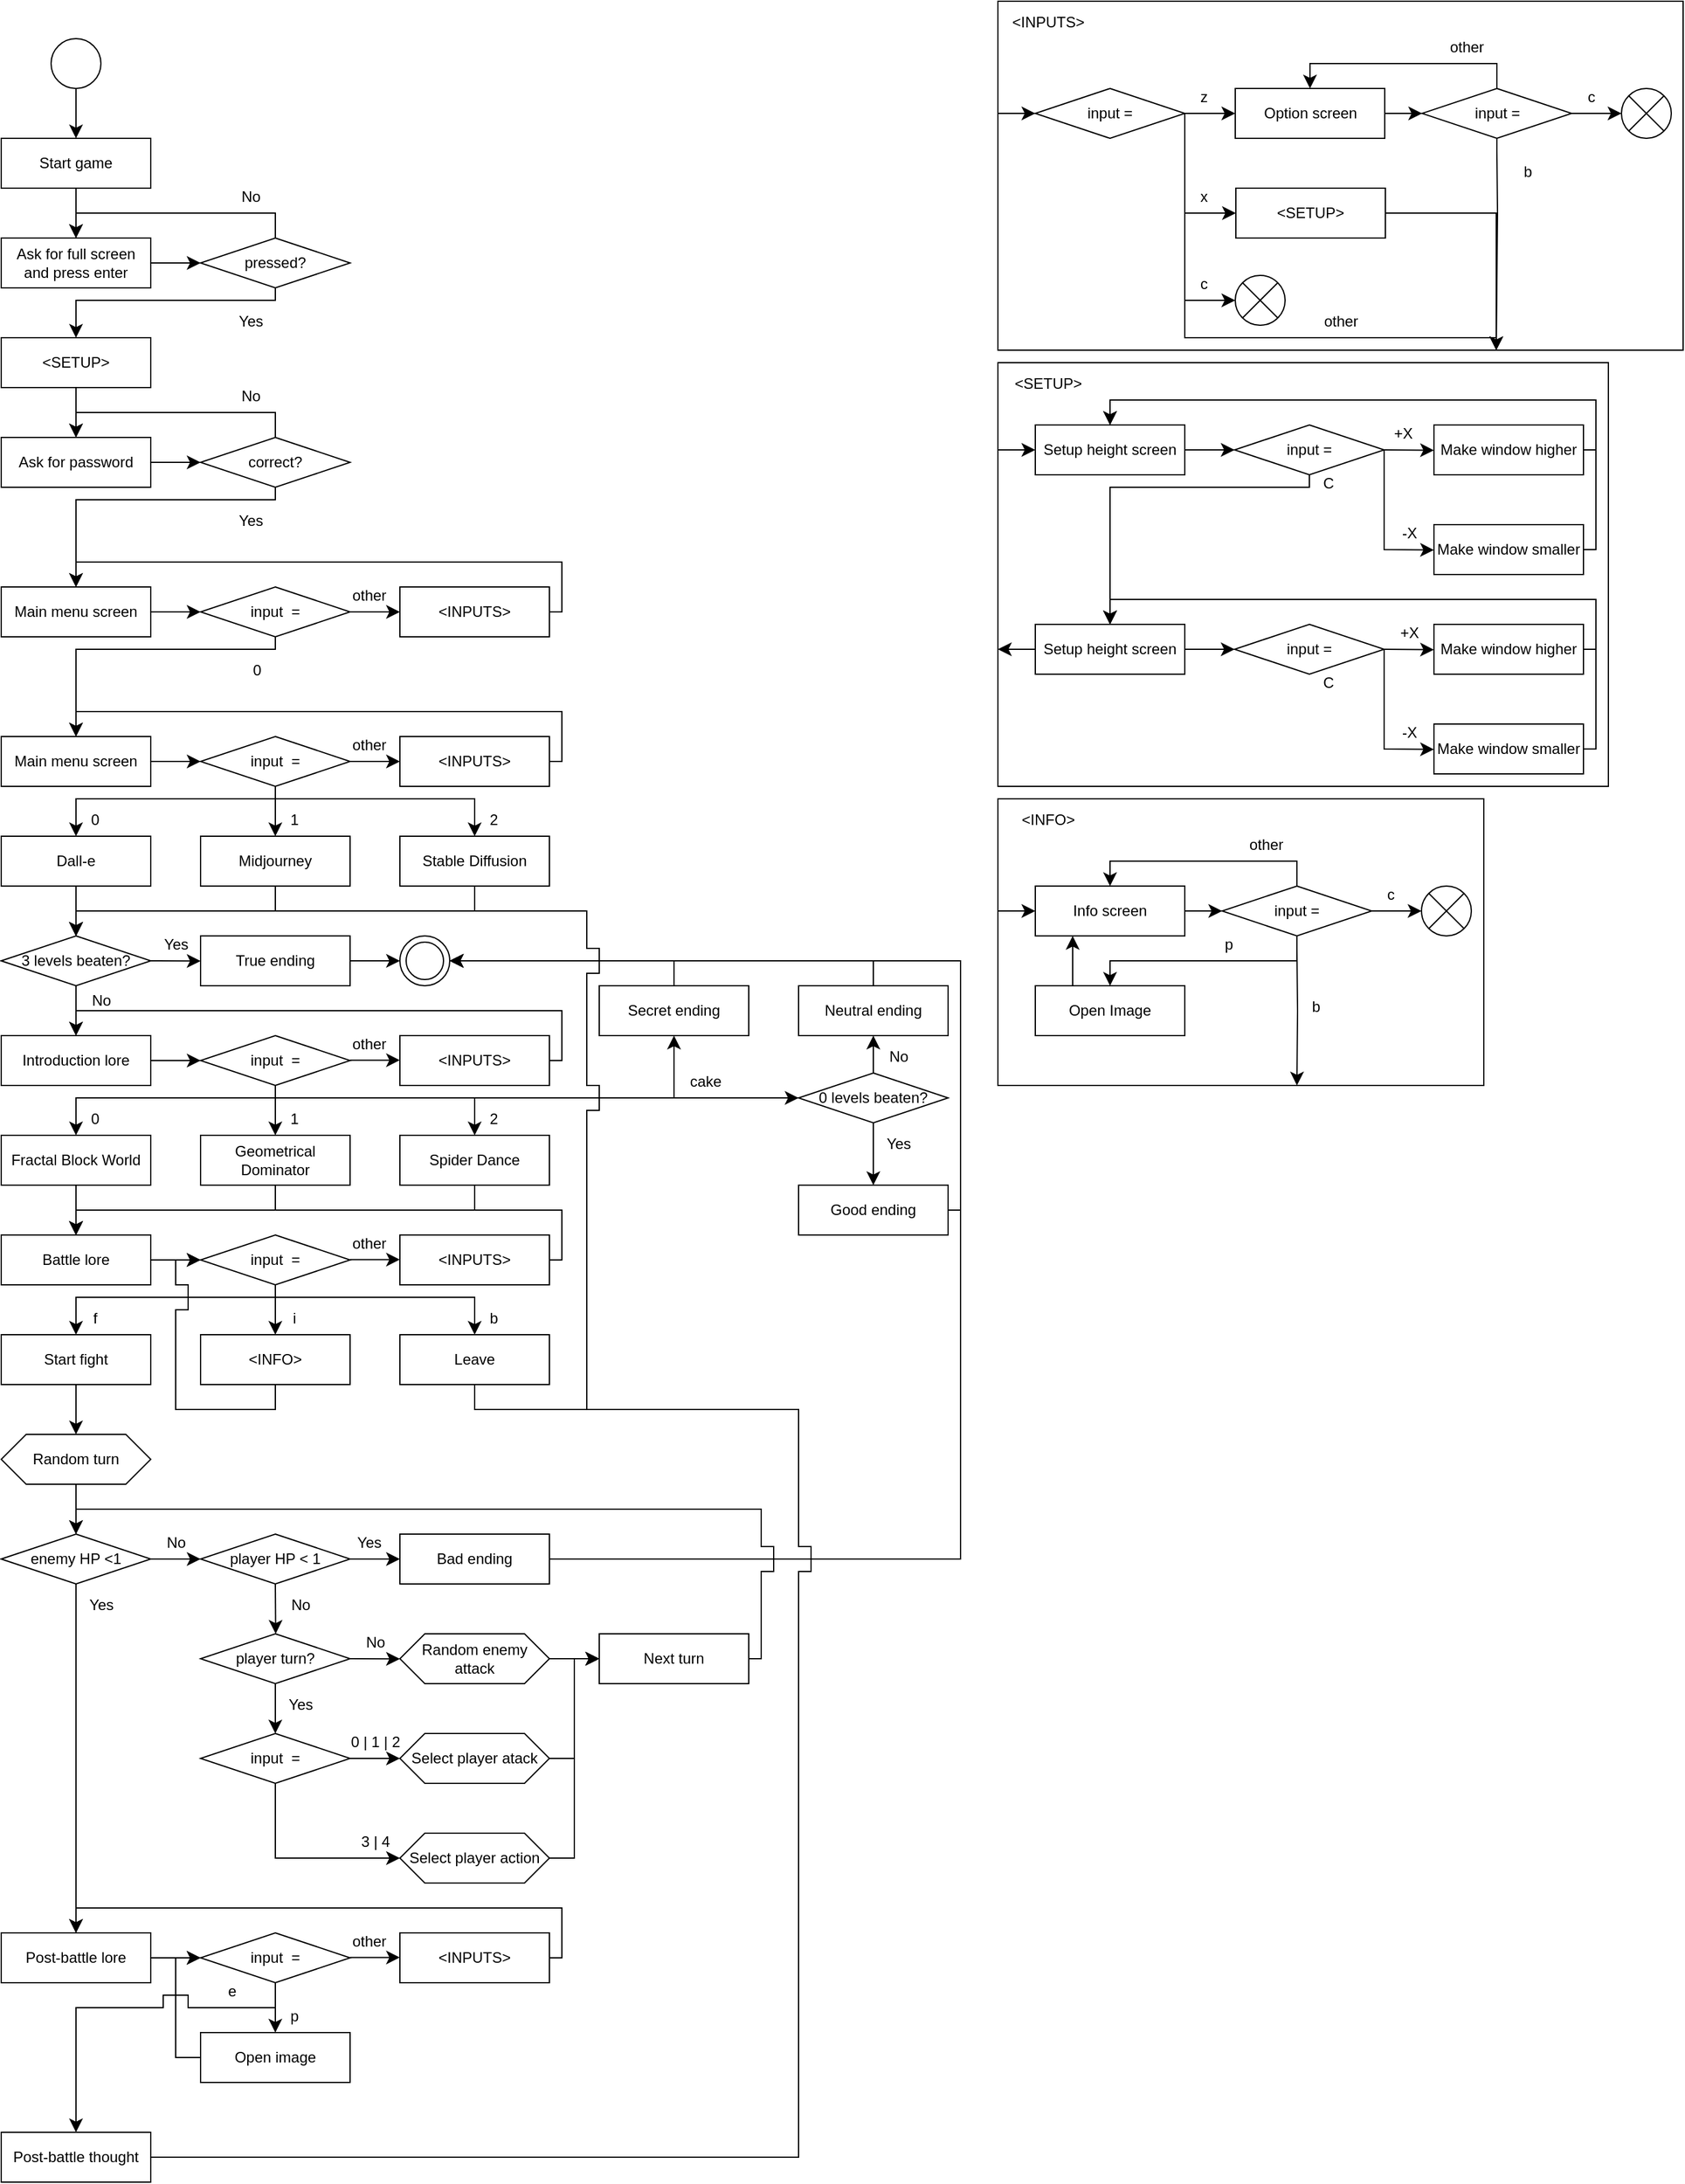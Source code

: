 <mxfile version="24.7.17">
  <diagram name="Página-1" id="_IyBbozuyzjo1eYQEm9S">
    <mxGraphModel dx="2390" dy="1557" grid="1" gridSize="10" guides="1" tooltips="1" connect="1" arrows="1" fold="1" page="1" pageScale="1" pageWidth="827" pageHeight="1169" math="0" shadow="0">
      <root>
        <mxCell id="0" />
        <mxCell id="1" parent="0" />
        <mxCell id="rKzkyY6qSuHXwD9_jAM4-1" style="edgeStyle=none;curved=1;rounded=0;orthogonalLoop=1;jettySize=auto;html=1;exitX=0.5;exitY=1;exitDx=0;exitDy=0;entryX=0.5;entryY=0;entryDx=0;entryDy=0;fontSize=12;startSize=8;endSize=8;" edge="1" parent="1" source="rKzkyY6qSuHXwD9_jAM4-3" target="Sohhq-8RLe4Iue92lFRM-3">
          <mxGeometry relative="1" as="geometry">
            <mxPoint x="70" y="80" as="sourcePoint" />
          </mxGeometry>
        </mxCell>
        <mxCell id="Sohhq-8RLe4Iue92lFRM-3" value="Start game" style="html=1;whiteSpace=wrap;" parent="1" vertex="1">
          <mxGeometry x="40" y="120" width="120" height="40" as="geometry" />
        </mxCell>
        <mxCell id="rKzkyY6qSuHXwD9_jAM4-3" value="" style="ellipse;whiteSpace=wrap;html=1;aspect=fixed;" vertex="1" parent="1">
          <mxGeometry x="80" y="40" width="40" height="40" as="geometry" />
        </mxCell>
        <mxCell id="rKzkyY6qSuHXwD9_jAM4-12" value="Ask for full screen and press enter" style="rounded=0;whiteSpace=wrap;html=1;" vertex="1" parent="1">
          <mxGeometry x="40" y="200" width="120" height="40" as="geometry" />
        </mxCell>
        <mxCell id="rKzkyY6qSuHXwD9_jAM4-13" style="edgeStyle=none;curved=1;rounded=0;orthogonalLoop=1;jettySize=auto;html=1;entryX=0.5;entryY=0;entryDx=0;entryDy=0;fontSize=12;startSize=8;endSize=8;exitX=0.5;exitY=1;exitDx=0;exitDy=0;" edge="1" parent="1" source="Sohhq-8RLe4Iue92lFRM-3">
          <mxGeometry relative="1" as="geometry">
            <mxPoint x="100" y="170" as="sourcePoint" />
            <mxPoint x="100" y="200" as="targetPoint" />
          </mxGeometry>
        </mxCell>
        <mxCell id="rKzkyY6qSuHXwD9_jAM4-14" style="edgeStyle=none;curved=1;rounded=0;orthogonalLoop=1;jettySize=auto;html=1;exitX=1;exitY=0.5;exitDx=0;exitDy=0;entryX=0;entryY=0.5;entryDx=0;entryDy=0;fontSize=12;startSize=8;endSize=8;" edge="1" parent="1" target="rKzkyY6qSuHXwD9_jAM4-17">
          <mxGeometry relative="1" as="geometry">
            <mxPoint x="160" y="220" as="sourcePoint" />
          </mxGeometry>
        </mxCell>
        <mxCell id="rKzkyY6qSuHXwD9_jAM4-15" style="edgeStyle=none;curved=0;rounded=0;orthogonalLoop=1;jettySize=auto;html=1;exitX=0.5;exitY=1;exitDx=0;exitDy=0;fontSize=12;startSize=8;endSize=8;" edge="1" parent="1">
          <mxGeometry relative="1" as="geometry">
            <mxPoint x="100" y="280" as="targetPoint" />
            <Array as="points">
              <mxPoint x="260" y="250" />
              <mxPoint x="100" y="250" />
            </Array>
            <mxPoint x="260" y="240" as="sourcePoint" />
          </mxGeometry>
        </mxCell>
        <mxCell id="rKzkyY6qSuHXwD9_jAM4-16" style="edgeStyle=none;curved=0;rounded=0;orthogonalLoop=1;jettySize=auto;html=1;exitX=0.5;exitY=0;exitDx=0;exitDy=0;entryX=0.5;entryY=0;entryDx=0;entryDy=0;fontSize=12;startSize=8;endSize=8;" edge="1" parent="1" source="rKzkyY6qSuHXwD9_jAM4-17">
          <mxGeometry relative="1" as="geometry">
            <mxPoint x="100" y="200" as="targetPoint" />
            <Array as="points">
              <mxPoint x="260" y="180" />
              <mxPoint x="100" y="180" />
            </Array>
          </mxGeometry>
        </mxCell>
        <mxCell id="rKzkyY6qSuHXwD9_jAM4-17" value="pressed?" style="rhombus;whiteSpace=wrap;html=1;" vertex="1" parent="1">
          <mxGeometry x="200" y="200" width="120" height="40" as="geometry" />
        </mxCell>
        <mxCell id="rKzkyY6qSuHXwD9_jAM4-18" value="&lt;span style=&quot;font-size: 12px;&quot;&gt;Yes&lt;/span&gt;" style="text;html=1;align=center;verticalAlign=middle;resizable=0;points=[];autosize=1;strokeColor=none;fillColor=none;fontSize=16;" vertex="1" parent="1">
          <mxGeometry x="220" y="250" width="40" height="30" as="geometry" />
        </mxCell>
        <mxCell id="rKzkyY6qSuHXwD9_jAM4-19" value="&lt;span style=&quot;font-size: 12px;&quot;&gt;No&lt;/span&gt;" style="text;html=1;align=center;verticalAlign=middle;resizable=0;points=[];autosize=1;strokeColor=none;fillColor=none;fontSize=16;" vertex="1" parent="1">
          <mxGeometry x="220" y="150" width="40" height="30" as="geometry" />
        </mxCell>
        <mxCell id="rKzkyY6qSuHXwD9_jAM4-62" style="edgeStyle=none;curved=1;rounded=0;orthogonalLoop=1;jettySize=auto;html=1;exitX=1;exitY=0.5;exitDx=0;exitDy=0;entryX=0;entryY=0.5;entryDx=0;entryDy=0;fontSize=12;startSize=8;endSize=8;" edge="1" parent="1" source="rKzkyY6qSuHXwD9_jAM4-63" target="rKzkyY6qSuHXwD9_jAM4-66">
          <mxGeometry relative="1" as="geometry" />
        </mxCell>
        <mxCell id="rKzkyY6qSuHXwD9_jAM4-63" value="Ask for password" style="html=1;whiteSpace=wrap;" vertex="1" parent="1">
          <mxGeometry x="40" y="360" width="120" height="40" as="geometry" />
        </mxCell>
        <mxCell id="rKzkyY6qSuHXwD9_jAM4-64" style="edgeStyle=none;curved=0;rounded=0;orthogonalLoop=1;jettySize=auto;html=1;exitX=0.5;exitY=1;exitDx=0;exitDy=0;fontSize=12;startSize=8;endSize=8;entryX=0.5;entryY=0;entryDx=0;entryDy=0;" edge="1" parent="1" source="rKzkyY6qSuHXwD9_jAM4-66" target="rKzkyY6qSuHXwD9_jAM4-179">
          <mxGeometry relative="1" as="geometry">
            <mxPoint x="100" y="440" as="targetPoint" />
            <Array as="points">
              <mxPoint x="260" y="410" />
              <mxPoint x="100" y="410" />
            </Array>
          </mxGeometry>
        </mxCell>
        <mxCell id="rKzkyY6qSuHXwD9_jAM4-65" style="edgeStyle=none;curved=0;rounded=0;orthogonalLoop=1;jettySize=auto;html=1;exitX=0.5;exitY=0;exitDx=0;exitDy=0;entryX=0.5;entryY=0;entryDx=0;entryDy=0;fontSize=12;startSize=8;endSize=8;" edge="1" parent="1" source="rKzkyY6qSuHXwD9_jAM4-66" target="rKzkyY6qSuHXwD9_jAM4-63">
          <mxGeometry relative="1" as="geometry">
            <Array as="points">
              <mxPoint x="260" y="340" />
              <mxPoint x="100" y="340" />
            </Array>
          </mxGeometry>
        </mxCell>
        <mxCell id="rKzkyY6qSuHXwD9_jAM4-66" value="correct?" style="rhombus;whiteSpace=wrap;html=1;" vertex="1" parent="1">
          <mxGeometry x="200" y="360" width="120" height="40" as="geometry" />
        </mxCell>
        <mxCell id="rKzkyY6qSuHXwD9_jAM4-67" value="&lt;span style=&quot;font-size: 12px;&quot;&gt;Yes&lt;/span&gt;" style="text;html=1;align=center;verticalAlign=middle;resizable=0;points=[];autosize=1;strokeColor=none;fillColor=none;fontSize=16;" vertex="1" parent="1">
          <mxGeometry x="220" y="410" width="40" height="30" as="geometry" />
        </mxCell>
        <mxCell id="rKzkyY6qSuHXwD9_jAM4-68" value="&lt;span style=&quot;font-size: 12px;&quot;&gt;No&lt;/span&gt;" style="text;html=1;align=center;verticalAlign=middle;resizable=0;points=[];autosize=1;strokeColor=none;fillColor=none;fontSize=16;" vertex="1" parent="1">
          <mxGeometry x="220" y="310" width="40" height="30" as="geometry" />
        </mxCell>
        <mxCell id="rKzkyY6qSuHXwD9_jAM4-178" style="edgeStyle=none;curved=1;rounded=0;orthogonalLoop=1;jettySize=auto;html=1;exitX=0.5;exitY=1;exitDx=0;exitDy=0;entryX=0.5;entryY=0;entryDx=0;entryDy=0;fontSize=12;startSize=8;endSize=8;" edge="1" parent="1" source="rKzkyY6qSuHXwD9_jAM4-130" target="rKzkyY6qSuHXwD9_jAM4-63">
          <mxGeometry relative="1" as="geometry" />
        </mxCell>
        <mxCell id="rKzkyY6qSuHXwD9_jAM4-130" value="&amp;lt;SETUP&amp;gt;" style="rounded=0;whiteSpace=wrap;html=1;" vertex="1" parent="1">
          <mxGeometry x="40" y="280" width="120" height="40" as="geometry" />
        </mxCell>
        <mxCell id="rKzkyY6qSuHXwD9_jAM4-136" value="" style="group" vertex="1" connectable="0" parent="1">
          <mxGeometry x="840" y="300" width="490" height="340" as="geometry" />
        </mxCell>
        <mxCell id="rKzkyY6qSuHXwD9_jAM4-132" value="" style="rounded=0;whiteSpace=wrap;html=1;" vertex="1" parent="rKzkyY6qSuHXwD9_jAM4-136">
          <mxGeometry width="490" height="340" as="geometry" />
        </mxCell>
        <mxCell id="rKzkyY6qSuHXwD9_jAM4-34" value="Setup height screen" style="rounded=0;whiteSpace=wrap;html=1;" vertex="1" parent="rKzkyY6qSuHXwD9_jAM4-136">
          <mxGeometry x="30" y="50" width="120" height="40" as="geometry" />
        </mxCell>
        <mxCell id="rKzkyY6qSuHXwD9_jAM4-35" style="edgeStyle=none;curved=1;rounded=0;orthogonalLoop=1;jettySize=auto;html=1;exitX=1;exitY=0.5;exitDx=0;exitDy=0;entryX=0;entryY=0.5;entryDx=0;entryDy=0;fontSize=12;startSize=8;endSize=8;" edge="1" parent="rKzkyY6qSuHXwD9_jAM4-136" target="rKzkyY6qSuHXwD9_jAM4-37">
          <mxGeometry relative="1" as="geometry">
            <mxPoint x="150" y="70" as="sourcePoint" />
          </mxGeometry>
        </mxCell>
        <mxCell id="rKzkyY6qSuHXwD9_jAM4-36" style="edgeStyle=none;curved=0;rounded=0;orthogonalLoop=1;jettySize=auto;html=1;exitX=0.5;exitY=1;exitDx=0;exitDy=0;fontSize=12;startSize=8;endSize=8;entryX=0.5;entryY=0;entryDx=0;entryDy=0;" edge="1" parent="rKzkyY6qSuHXwD9_jAM4-136" source="rKzkyY6qSuHXwD9_jAM4-37" target="rKzkyY6qSuHXwD9_jAM4-48">
          <mxGeometry relative="1" as="geometry">
            <mxPoint x="90" y="130" as="targetPoint" />
            <Array as="points">
              <mxPoint x="250" y="100" />
              <mxPoint x="90" y="100" />
            </Array>
          </mxGeometry>
        </mxCell>
        <mxCell id="rKzkyY6qSuHXwD9_jAM4-39" style="edgeStyle=none;curved=1;rounded=0;orthogonalLoop=1;jettySize=auto;html=1;exitX=1;exitY=0.5;exitDx=0;exitDy=0;fontSize=12;startSize=8;endSize=8;" edge="1" parent="rKzkyY6qSuHXwD9_jAM4-136" source="rKzkyY6qSuHXwD9_jAM4-37">
          <mxGeometry relative="1" as="geometry">
            <mxPoint x="350" y="70.333" as="targetPoint" />
          </mxGeometry>
        </mxCell>
        <mxCell id="rKzkyY6qSuHXwD9_jAM4-37" value="input =" style="rhombus;whiteSpace=wrap;html=1;" vertex="1" parent="rKzkyY6qSuHXwD9_jAM4-136">
          <mxGeometry x="190" y="50" width="120" height="40" as="geometry" />
        </mxCell>
        <mxCell id="rKzkyY6qSuHXwD9_jAM4-38" value="&lt;span style=&quot;font-size: 12px;&quot;&gt;C&lt;/span&gt;" style="text;html=1;align=center;verticalAlign=middle;resizable=0;points=[];autosize=1;strokeColor=none;fillColor=none;fontSize=16;" vertex="1" parent="rKzkyY6qSuHXwD9_jAM4-136">
          <mxGeometry x="250" y="80" width="30" height="30" as="geometry" />
        </mxCell>
        <mxCell id="rKzkyY6qSuHXwD9_jAM4-45" style="edgeStyle=none;curved=0;rounded=0;orthogonalLoop=1;jettySize=auto;html=1;exitX=1;exitY=0.5;exitDx=0;exitDy=0;entryX=0.5;entryY=0;entryDx=0;entryDy=0;fontSize=12;startSize=8;endSize=8;" edge="1" parent="rKzkyY6qSuHXwD9_jAM4-136" source="rKzkyY6qSuHXwD9_jAM4-40" target="rKzkyY6qSuHXwD9_jAM4-34">
          <mxGeometry relative="1" as="geometry">
            <Array as="points">
              <mxPoint x="480" y="70" />
              <mxPoint x="480" y="30" />
              <mxPoint x="90" y="30" />
            </Array>
          </mxGeometry>
        </mxCell>
        <mxCell id="rKzkyY6qSuHXwD9_jAM4-40" value="Make window higher" style="rounded=0;whiteSpace=wrap;html=1;" vertex="1" parent="rKzkyY6qSuHXwD9_jAM4-136">
          <mxGeometry x="350" y="50" width="120" height="40" as="geometry" />
        </mxCell>
        <mxCell id="rKzkyY6qSuHXwD9_jAM4-41" value="&lt;span style=&quot;font-size: 12px;&quot;&gt;+X&lt;/span&gt;" style="text;html=1;align=center;verticalAlign=middle;resizable=0;points=[];autosize=1;strokeColor=none;fillColor=none;fontSize=16;" vertex="1" parent="rKzkyY6qSuHXwD9_jAM4-136">
          <mxGeometry x="305" y="40" width="40" height="30" as="geometry" />
        </mxCell>
        <mxCell id="rKzkyY6qSuHXwD9_jAM4-42" style="edgeStyle=none;curved=0;rounded=0;orthogonalLoop=1;jettySize=auto;html=1;exitX=1;exitY=0.5;exitDx=0;exitDy=0;fontSize=12;startSize=8;endSize=8;" edge="1" parent="rKzkyY6qSuHXwD9_jAM4-136" source="rKzkyY6qSuHXwD9_jAM4-37">
          <mxGeometry relative="1" as="geometry">
            <mxPoint x="350" y="150.333" as="targetPoint" />
            <mxPoint x="310" y="150" as="sourcePoint" />
            <Array as="points">
              <mxPoint x="310" y="150" />
            </Array>
          </mxGeometry>
        </mxCell>
        <mxCell id="rKzkyY6qSuHXwD9_jAM4-47" style="edgeStyle=none;curved=0;rounded=0;orthogonalLoop=1;jettySize=auto;html=1;exitX=1;exitY=0.5;exitDx=0;exitDy=0;entryX=0.5;entryY=0;entryDx=0;entryDy=0;fontSize=12;startSize=8;endSize=8;" edge="1" parent="rKzkyY6qSuHXwD9_jAM4-136" source="rKzkyY6qSuHXwD9_jAM4-43" target="rKzkyY6qSuHXwD9_jAM4-34">
          <mxGeometry relative="1" as="geometry">
            <Array as="points">
              <mxPoint x="480" y="150" />
              <mxPoint x="480" y="30" />
              <mxPoint x="90" y="30" />
            </Array>
          </mxGeometry>
        </mxCell>
        <mxCell id="rKzkyY6qSuHXwD9_jAM4-43" value="Make window smaller" style="rounded=0;whiteSpace=wrap;html=1;" vertex="1" parent="rKzkyY6qSuHXwD9_jAM4-136">
          <mxGeometry x="350" y="130" width="120" height="40" as="geometry" />
        </mxCell>
        <mxCell id="rKzkyY6qSuHXwD9_jAM4-44" value="&lt;span style=&quot;font-size: 12px;&quot;&gt;-X&lt;/span&gt;" style="text;html=1;align=center;verticalAlign=middle;resizable=0;points=[];autosize=1;strokeColor=none;fillColor=none;fontSize=16;" vertex="1" parent="rKzkyY6qSuHXwD9_jAM4-136">
          <mxGeometry x="310" y="120" width="40" height="30" as="geometry" />
        </mxCell>
        <mxCell id="rKzkyY6qSuHXwD9_jAM4-48" value="Setup height screen" style="rounded=0;whiteSpace=wrap;html=1;" vertex="1" parent="rKzkyY6qSuHXwD9_jAM4-136">
          <mxGeometry x="30" y="210" width="120" height="40" as="geometry" />
        </mxCell>
        <mxCell id="rKzkyY6qSuHXwD9_jAM4-49" style="edgeStyle=none;curved=1;rounded=0;orthogonalLoop=1;jettySize=auto;html=1;exitX=1;exitY=0.5;exitDx=0;exitDy=0;entryX=0;entryY=0.5;entryDx=0;entryDy=0;fontSize=12;startSize=8;endSize=8;" edge="1" parent="rKzkyY6qSuHXwD9_jAM4-136" target="rKzkyY6qSuHXwD9_jAM4-52">
          <mxGeometry relative="1" as="geometry">
            <mxPoint x="150" y="230" as="sourcePoint" />
          </mxGeometry>
        </mxCell>
        <mxCell id="rKzkyY6qSuHXwD9_jAM4-51" style="edgeStyle=none;curved=1;rounded=0;orthogonalLoop=1;jettySize=auto;html=1;exitX=1;exitY=0.5;exitDx=0;exitDy=0;fontSize=12;startSize=8;endSize=8;" edge="1" parent="rKzkyY6qSuHXwD9_jAM4-136" source="rKzkyY6qSuHXwD9_jAM4-52">
          <mxGeometry relative="1" as="geometry">
            <mxPoint x="350" y="230.333" as="targetPoint" />
          </mxGeometry>
        </mxCell>
        <mxCell id="rKzkyY6qSuHXwD9_jAM4-52" value="input =" style="rhombus;whiteSpace=wrap;html=1;" vertex="1" parent="rKzkyY6qSuHXwD9_jAM4-136">
          <mxGeometry x="190" y="210" width="120" height="40" as="geometry" />
        </mxCell>
        <mxCell id="rKzkyY6qSuHXwD9_jAM4-53" value="&lt;span style=&quot;font-size: 12px;&quot;&gt;C&lt;/span&gt;" style="text;html=1;align=center;verticalAlign=middle;resizable=0;points=[];autosize=1;strokeColor=none;fillColor=none;fontSize=16;" vertex="1" parent="rKzkyY6qSuHXwD9_jAM4-136">
          <mxGeometry x="250" y="240" width="30" height="30" as="geometry" />
        </mxCell>
        <mxCell id="rKzkyY6qSuHXwD9_jAM4-54" value="Make window higher" style="rounded=0;whiteSpace=wrap;html=1;" vertex="1" parent="rKzkyY6qSuHXwD9_jAM4-136">
          <mxGeometry x="350" y="210" width="120" height="40" as="geometry" />
        </mxCell>
        <mxCell id="rKzkyY6qSuHXwD9_jAM4-55" style="edgeStyle=none;curved=0;rounded=0;orthogonalLoop=1;jettySize=auto;html=1;exitX=1;exitY=0.5;exitDx=0;exitDy=0;fontSize=12;startSize=8;endSize=8;" edge="1" parent="rKzkyY6qSuHXwD9_jAM4-136" source="rKzkyY6qSuHXwD9_jAM4-52">
          <mxGeometry relative="1" as="geometry">
            <mxPoint x="350" y="310.333" as="targetPoint" />
            <mxPoint x="310" y="310" as="sourcePoint" />
            <Array as="points">
              <mxPoint x="310" y="310" />
            </Array>
          </mxGeometry>
        </mxCell>
        <mxCell id="rKzkyY6qSuHXwD9_jAM4-56" value="Make window smaller" style="rounded=0;whiteSpace=wrap;html=1;" vertex="1" parent="rKzkyY6qSuHXwD9_jAM4-136">
          <mxGeometry x="350" y="290" width="120" height="40" as="geometry" />
        </mxCell>
        <mxCell id="rKzkyY6qSuHXwD9_jAM4-57" value="&lt;span style=&quot;font-size: 12px;&quot;&gt;-X&lt;/span&gt;" style="text;html=1;align=center;verticalAlign=middle;resizable=0;points=[];autosize=1;strokeColor=none;fillColor=none;fontSize=16;" vertex="1" parent="rKzkyY6qSuHXwD9_jAM4-136">
          <mxGeometry x="310" y="280" width="40" height="30" as="geometry" />
        </mxCell>
        <mxCell id="rKzkyY6qSuHXwD9_jAM4-58" style="edgeStyle=none;curved=0;rounded=0;orthogonalLoop=1;jettySize=auto;html=1;exitX=1;exitY=0.5;exitDx=0;exitDy=0;entryX=0.5;entryY=0;entryDx=0;entryDy=0;fontSize=12;startSize=8;endSize=8;" edge="1" parent="rKzkyY6qSuHXwD9_jAM4-136">
          <mxGeometry relative="1" as="geometry">
            <mxPoint x="470" y="230" as="sourcePoint" />
            <mxPoint x="90" y="210" as="targetPoint" />
            <Array as="points">
              <mxPoint x="480" y="230" />
              <mxPoint x="480" y="190" />
              <mxPoint x="90" y="190" />
            </Array>
          </mxGeometry>
        </mxCell>
        <mxCell id="rKzkyY6qSuHXwD9_jAM4-59" style="edgeStyle=none;curved=0;rounded=0;orthogonalLoop=1;jettySize=auto;html=1;exitX=1;exitY=0.5;exitDx=0;exitDy=0;entryX=0.5;entryY=0;entryDx=0;entryDy=0;fontSize=12;startSize=8;endSize=8;" edge="1" parent="rKzkyY6qSuHXwD9_jAM4-136">
          <mxGeometry relative="1" as="geometry">
            <mxPoint x="470" y="310" as="sourcePoint" />
            <mxPoint x="90" y="210" as="targetPoint" />
            <Array as="points">
              <mxPoint x="480" y="310" />
              <mxPoint x="480" y="190" />
              <mxPoint x="90" y="190" />
            </Array>
          </mxGeometry>
        </mxCell>
        <mxCell id="rKzkyY6qSuHXwD9_jAM4-60" value="&lt;span style=&quot;font-size: 12px;&quot;&gt;+X&lt;/span&gt;" style="text;html=1;align=center;verticalAlign=middle;resizable=0;points=[];autosize=1;strokeColor=none;fillColor=none;fontSize=16;" vertex="1" parent="rKzkyY6qSuHXwD9_jAM4-136">
          <mxGeometry x="310" y="200" width="40" height="30" as="geometry" />
        </mxCell>
        <mxCell id="rKzkyY6qSuHXwD9_jAM4-133" value="&lt;span style=&quot;font-size: 12px;&quot;&gt;&amp;lt;SETUP&amp;gt;&lt;/span&gt;" style="text;html=1;align=center;verticalAlign=middle;resizable=0;points=[];autosize=1;strokeColor=none;fillColor=none;fontSize=16;" vertex="1" parent="rKzkyY6qSuHXwD9_jAM4-136">
          <mxGeometry width="80" height="30" as="geometry" />
        </mxCell>
        <mxCell id="rKzkyY6qSuHXwD9_jAM4-134" value="" style="endArrow=classic;html=1;rounded=0;fontSize=12;startSize=8;endSize=8;curved=1;" edge="1" parent="rKzkyY6qSuHXwD9_jAM4-136">
          <mxGeometry width="50" height="50" relative="1" as="geometry">
            <mxPoint y="70" as="sourcePoint" />
            <mxPoint x="30" y="70" as="targetPoint" />
          </mxGeometry>
        </mxCell>
        <mxCell id="rKzkyY6qSuHXwD9_jAM4-135" value="" style="endArrow=classic;html=1;rounded=0;fontSize=12;startSize=8;endSize=8;curved=1;" edge="1" parent="rKzkyY6qSuHXwD9_jAM4-136">
          <mxGeometry width="50" height="50" relative="1" as="geometry">
            <mxPoint x="30" y="230" as="sourcePoint" />
            <mxPoint y="230" as="targetPoint" />
          </mxGeometry>
        </mxCell>
        <mxCell id="rKzkyY6qSuHXwD9_jAM4-177" value="" style="group" vertex="1" connectable="0" parent="1">
          <mxGeometry x="840" y="10" width="550" height="280" as="geometry" />
        </mxCell>
        <mxCell id="rKzkyY6qSuHXwD9_jAM4-145" value="" style="rounded=0;whiteSpace=wrap;html=1;" vertex="1" parent="rKzkyY6qSuHXwD9_jAM4-177">
          <mxGeometry width="550" height="280" as="geometry" />
        </mxCell>
        <mxCell id="rKzkyY6qSuHXwD9_jAM4-92" style="edgeStyle=none;curved=1;rounded=0;orthogonalLoop=1;jettySize=auto;html=1;exitX=1;exitY=0.5;exitDx=0;exitDy=0;fontSize=12;startSize=8;endSize=8;" edge="1" parent="rKzkyY6qSuHXwD9_jAM4-177" source="rKzkyY6qSuHXwD9_jAM4-93">
          <mxGeometry relative="1" as="geometry">
            <mxPoint x="340.5" y="90" as="targetPoint" />
          </mxGeometry>
        </mxCell>
        <mxCell id="rKzkyY6qSuHXwD9_jAM4-93" value="Option screen" style="html=1;whiteSpace=wrap;" vertex="1" parent="rKzkyY6qSuHXwD9_jAM4-177">
          <mxGeometry x="190.5" y="70" width="120" height="40" as="geometry" />
        </mxCell>
        <mxCell id="rKzkyY6qSuHXwD9_jAM4-94" style="edgeStyle=none;curved=0;rounded=0;orthogonalLoop=1;jettySize=auto;html=1;fontSize=12;startSize=8;endSize=8;exitX=0.5;exitY=1;exitDx=0;exitDy=0;" edge="1" parent="rKzkyY6qSuHXwD9_jAM4-177" source="rKzkyY6qSuHXwD9_jAM4-96">
          <mxGeometry relative="1" as="geometry">
            <mxPoint x="400" y="280" as="targetPoint" />
            <Array as="points">
              <mxPoint x="400.5" y="120" />
              <mxPoint x="401" y="170" />
            </Array>
            <mxPoint x="410.5" y="120" as="sourcePoint" />
          </mxGeometry>
        </mxCell>
        <mxCell id="rKzkyY6qSuHXwD9_jAM4-95" style="edgeStyle=none;curved=0;rounded=0;orthogonalLoop=1;jettySize=auto;html=1;entryX=0.5;entryY=0;entryDx=0;entryDy=0;fontSize=12;startSize=8;endSize=8;exitX=0.5;exitY=0;exitDx=0;exitDy=0;" edge="1" parent="rKzkyY6qSuHXwD9_jAM4-177" source="rKzkyY6qSuHXwD9_jAM4-96" target="rKzkyY6qSuHXwD9_jAM4-93">
          <mxGeometry relative="1" as="geometry">
            <Array as="points">
              <mxPoint x="400.5" y="50" />
              <mxPoint x="250.5" y="50" />
            </Array>
            <mxPoint x="410.5" y="60" as="sourcePoint" />
          </mxGeometry>
        </mxCell>
        <mxCell id="rKzkyY6qSuHXwD9_jAM4-99" style="edgeStyle=none;curved=1;rounded=0;orthogonalLoop=1;jettySize=auto;html=1;exitX=1;exitY=0.5;exitDx=0;exitDy=0;fontSize=12;startSize=8;endSize=8;" edge="1" parent="rKzkyY6qSuHXwD9_jAM4-177" source="rKzkyY6qSuHXwD9_jAM4-96">
          <mxGeometry relative="1" as="geometry">
            <mxPoint x="500.5" y="90" as="targetPoint" />
          </mxGeometry>
        </mxCell>
        <mxCell id="rKzkyY6qSuHXwD9_jAM4-96" value="input =" style="rhombus;whiteSpace=wrap;html=1;" vertex="1" parent="rKzkyY6qSuHXwD9_jAM4-177">
          <mxGeometry x="340.5" y="70" width="120" height="40" as="geometry" />
        </mxCell>
        <mxCell id="rKzkyY6qSuHXwD9_jAM4-98" value="&lt;span style=&quot;font-size: 12px;&quot;&gt;other&lt;/span&gt;" style="text;html=1;align=center;verticalAlign=middle;resizable=0;points=[];autosize=1;strokeColor=none;fillColor=none;fontSize=16;" vertex="1" parent="rKzkyY6qSuHXwD9_jAM4-177">
          <mxGeometry x="350.5" y="20" width="50" height="30" as="geometry" />
        </mxCell>
        <mxCell id="rKzkyY6qSuHXwD9_jAM4-100" value="&lt;span style=&quot;font-size: 12px;&quot;&gt;b&lt;/span&gt;" style="text;html=1;align=center;verticalAlign=middle;resizable=0;points=[];autosize=1;strokeColor=none;fillColor=none;fontSize=16;" vertex="1" parent="rKzkyY6qSuHXwD9_jAM4-177">
          <mxGeometry x="410" y="120" width="30" height="30" as="geometry" />
        </mxCell>
        <mxCell id="rKzkyY6qSuHXwD9_jAM4-101" value="" style="ellipse;whiteSpace=wrap;html=1;aspect=fixed;" vertex="1" parent="rKzkyY6qSuHXwD9_jAM4-177">
          <mxGeometry x="500.5" y="70" width="40" height="40" as="geometry" />
        </mxCell>
        <mxCell id="rKzkyY6qSuHXwD9_jAM4-102" value="" style="endArrow=none;html=1;rounded=0;fontSize=12;startSize=8;endSize=8;curved=1;exitX=0;exitY=1;exitDx=0;exitDy=0;entryX=1;entryY=0;entryDx=0;entryDy=0;" edge="1" parent="rKzkyY6qSuHXwD9_jAM4-177" source="rKzkyY6qSuHXwD9_jAM4-101" target="rKzkyY6qSuHXwD9_jAM4-101">
          <mxGeometry width="50" height="50" relative="1" as="geometry">
            <mxPoint x="430.5" y="70" as="sourcePoint" />
            <mxPoint x="480.5" y="20" as="targetPoint" />
          </mxGeometry>
        </mxCell>
        <mxCell id="rKzkyY6qSuHXwD9_jAM4-103" value="" style="endArrow=none;html=1;rounded=0;fontSize=12;startSize=8;endSize=8;curved=1;exitX=1;exitY=1;exitDx=0;exitDy=0;entryX=0;entryY=0;entryDx=0;entryDy=0;" edge="1" parent="rKzkyY6qSuHXwD9_jAM4-177" source="rKzkyY6qSuHXwD9_jAM4-101" target="rKzkyY6qSuHXwD9_jAM4-101">
          <mxGeometry width="50" height="50" relative="1" as="geometry">
            <mxPoint x="516.5" y="114" as="sourcePoint" />
            <mxPoint x="544.5" y="86" as="targetPoint" />
          </mxGeometry>
        </mxCell>
        <mxCell id="rKzkyY6qSuHXwD9_jAM4-105" value="&lt;span style=&quot;font-size: 12px;&quot;&gt;c&lt;/span&gt;" style="text;html=1;align=center;verticalAlign=middle;resizable=0;points=[];autosize=1;strokeColor=none;fillColor=none;fontSize=16;" vertex="1" parent="rKzkyY6qSuHXwD9_jAM4-177">
          <mxGeometry x="460.5" y="60" width="30" height="30" as="geometry" />
        </mxCell>
        <mxCell id="rKzkyY6qSuHXwD9_jAM4-113" style="edgeStyle=none;curved=1;rounded=0;orthogonalLoop=1;jettySize=auto;html=1;entryX=0;entryY=0.5;entryDx=0;entryDy=0;fontSize=12;startSize=8;endSize=8;" edge="1" parent="rKzkyY6qSuHXwD9_jAM4-177" target="rKzkyY6qSuHXwD9_jAM4-110">
          <mxGeometry relative="1" as="geometry">
            <mxPoint y="90" as="sourcePoint" />
          </mxGeometry>
        </mxCell>
        <mxCell id="rKzkyY6qSuHXwD9_jAM4-112" style="edgeStyle=none;curved=1;rounded=0;orthogonalLoop=1;jettySize=auto;html=1;exitX=1;exitY=0.5;exitDx=0;exitDy=0;entryX=0;entryY=0.5;entryDx=0;entryDy=0;fontSize=12;startSize=8;endSize=8;" edge="1" parent="rKzkyY6qSuHXwD9_jAM4-177" source="rKzkyY6qSuHXwD9_jAM4-110" target="rKzkyY6qSuHXwD9_jAM4-93">
          <mxGeometry relative="1" as="geometry" />
        </mxCell>
        <mxCell id="rKzkyY6qSuHXwD9_jAM4-142" style="edgeStyle=none;curved=0;rounded=0;orthogonalLoop=1;jettySize=auto;html=1;exitX=1;exitY=0.5;exitDx=0;exitDy=0;entryX=0;entryY=0.5;entryDx=0;entryDy=0;fontSize=12;startSize=8;endSize=8;" edge="1" parent="rKzkyY6qSuHXwD9_jAM4-177" source="rKzkyY6qSuHXwD9_jAM4-110" target="rKzkyY6qSuHXwD9_jAM4-139">
          <mxGeometry relative="1" as="geometry">
            <Array as="points">
              <mxPoint x="150" y="240" />
            </Array>
          </mxGeometry>
        </mxCell>
        <mxCell id="rKzkyY6qSuHXwD9_jAM4-110" value="input =" style="rhombus;whiteSpace=wrap;html=1;" vertex="1" parent="rKzkyY6qSuHXwD9_jAM4-177">
          <mxGeometry x="30" y="70" width="120" height="40" as="geometry" />
        </mxCell>
        <mxCell id="rKzkyY6qSuHXwD9_jAM4-114" value="&lt;span style=&quot;font-size: 12px;&quot;&gt;z&lt;/span&gt;" style="text;html=1;align=center;verticalAlign=middle;resizable=0;points=[];autosize=1;strokeColor=none;fillColor=none;fontSize=16;" vertex="1" parent="rKzkyY6qSuHXwD9_jAM4-177">
          <mxGeometry x="150" y="60" width="30" height="30" as="geometry" />
        </mxCell>
        <mxCell id="rKzkyY6qSuHXwD9_jAM4-144" style="edgeStyle=none;curved=0;rounded=0;orthogonalLoop=1;jettySize=auto;html=1;exitX=1;exitY=0.5;exitDx=0;exitDy=0;fontSize=12;startSize=8;endSize=8;" edge="1" parent="rKzkyY6qSuHXwD9_jAM4-177" source="rKzkyY6qSuHXwD9_jAM4-116">
          <mxGeometry relative="1" as="geometry">
            <mxPoint x="400" y="280" as="targetPoint" />
            <Array as="points">
              <mxPoint x="400" y="170" />
            </Array>
          </mxGeometry>
        </mxCell>
        <mxCell id="rKzkyY6qSuHXwD9_jAM4-116" value="&amp;lt;SETUP&amp;gt;" style="html=1;whiteSpace=wrap;" vertex="1" parent="rKzkyY6qSuHXwD9_jAM4-177">
          <mxGeometry x="191" y="150" width="120" height="40" as="geometry" />
        </mxCell>
        <mxCell id="rKzkyY6qSuHXwD9_jAM4-128" style="edgeStyle=none;curved=0;rounded=0;orthogonalLoop=1;jettySize=auto;html=1;exitX=1;exitY=0.5;exitDx=0;exitDy=0;entryX=0;entryY=0.5;entryDx=0;entryDy=0;fontSize=12;startSize=8;endSize=8;" edge="1" parent="rKzkyY6qSuHXwD9_jAM4-177" source="rKzkyY6qSuHXwD9_jAM4-110" target="rKzkyY6qSuHXwD9_jAM4-116">
          <mxGeometry relative="1" as="geometry">
            <mxPoint x="160" y="100" as="sourcePoint" />
            <mxPoint x="201" y="100" as="targetPoint" />
            <Array as="points">
              <mxPoint x="150" y="170" />
            </Array>
          </mxGeometry>
        </mxCell>
        <mxCell id="rKzkyY6qSuHXwD9_jAM4-129" value="&lt;span style=&quot;font-size: 12px;&quot;&gt;x&lt;/span&gt;" style="text;html=1;align=center;verticalAlign=middle;resizable=0;points=[];autosize=1;strokeColor=none;fillColor=none;fontSize=16;" vertex="1" parent="rKzkyY6qSuHXwD9_jAM4-177">
          <mxGeometry x="150" y="140" width="30" height="30" as="geometry" />
        </mxCell>
        <mxCell id="rKzkyY6qSuHXwD9_jAM4-139" value="" style="ellipse;whiteSpace=wrap;html=1;aspect=fixed;" vertex="1" parent="rKzkyY6qSuHXwD9_jAM4-177">
          <mxGeometry x="190.5" y="220" width="40" height="40" as="geometry" />
        </mxCell>
        <mxCell id="rKzkyY6qSuHXwD9_jAM4-140" value="" style="endArrow=none;html=1;rounded=0;fontSize=12;startSize=8;endSize=8;curved=1;exitX=0;exitY=1;exitDx=0;exitDy=0;entryX=1;entryY=0;entryDx=0;entryDy=0;" edge="1" parent="rKzkyY6qSuHXwD9_jAM4-177" source="rKzkyY6qSuHXwD9_jAM4-139" target="rKzkyY6qSuHXwD9_jAM4-139">
          <mxGeometry width="50" height="50" relative="1" as="geometry">
            <mxPoint x="121" y="230" as="sourcePoint" />
            <mxPoint x="171" y="180" as="targetPoint" />
          </mxGeometry>
        </mxCell>
        <mxCell id="rKzkyY6qSuHXwD9_jAM4-141" value="" style="endArrow=none;html=1;rounded=0;fontSize=12;startSize=8;endSize=8;curved=1;exitX=1;exitY=1;exitDx=0;exitDy=0;entryX=0;entryY=0;entryDx=0;entryDy=0;" edge="1" parent="rKzkyY6qSuHXwD9_jAM4-177" source="rKzkyY6qSuHXwD9_jAM4-139" target="rKzkyY6qSuHXwD9_jAM4-139">
          <mxGeometry width="50" height="50" relative="1" as="geometry">
            <mxPoint x="207" y="274" as="sourcePoint" />
            <mxPoint x="235" y="246" as="targetPoint" />
          </mxGeometry>
        </mxCell>
        <mxCell id="rKzkyY6qSuHXwD9_jAM4-143" value="&lt;span style=&quot;font-size: 12px;&quot;&gt;c&lt;/span&gt;" style="text;html=1;align=center;verticalAlign=middle;resizable=0;points=[];autosize=1;strokeColor=none;fillColor=none;fontSize=16;" vertex="1" parent="rKzkyY6qSuHXwD9_jAM4-177">
          <mxGeometry x="150" y="210" width="30" height="30" as="geometry" />
        </mxCell>
        <mxCell id="rKzkyY6qSuHXwD9_jAM4-176" value="&lt;span style=&quot;font-size: 12px;&quot;&gt;&amp;lt;INPUTS&amp;gt;&lt;/span&gt;" style="text;html=1;align=center;verticalAlign=middle;resizable=0;points=[];autosize=1;strokeColor=none;fillColor=none;fontSize=16;" vertex="1" parent="rKzkyY6qSuHXwD9_jAM4-177">
          <mxGeometry width="80" height="30" as="geometry" />
        </mxCell>
        <mxCell id="rKzkyY6qSuHXwD9_jAM4-193" value="&lt;span style=&quot;font-size: 12px;&quot;&gt;other&lt;/span&gt;" style="text;html=1;align=center;verticalAlign=middle;resizable=0;points=[];autosize=1;strokeColor=none;fillColor=none;fontSize=16;" vertex="1" parent="rKzkyY6qSuHXwD9_jAM4-177">
          <mxGeometry x="250" y="240" width="50" height="30" as="geometry" />
        </mxCell>
        <mxCell id="rKzkyY6qSuHXwD9_jAM4-179" value="Main menu screen" style="html=1;whiteSpace=wrap;" vertex="1" parent="1">
          <mxGeometry x="40" y="480" width="120" height="40" as="geometry" />
        </mxCell>
        <mxCell id="rKzkyY6qSuHXwD9_jAM4-182" style="edgeStyle=none;curved=1;rounded=0;orthogonalLoop=1;jettySize=auto;html=1;exitX=1;exitY=0.5;exitDx=0;exitDy=0;entryX=0;entryY=0.5;entryDx=0;entryDy=0;fontSize=12;startSize=8;endSize=8;" edge="1" parent="1" target="rKzkyY6qSuHXwD9_jAM4-185">
          <mxGeometry relative="1" as="geometry">
            <mxPoint x="160" y="500" as="sourcePoint" />
          </mxGeometry>
        </mxCell>
        <mxCell id="rKzkyY6qSuHXwD9_jAM4-183" style="edgeStyle=none;curved=0;rounded=0;orthogonalLoop=1;jettySize=auto;html=1;exitX=0.5;exitY=1;exitDx=0;exitDy=0;fontSize=12;startSize=8;endSize=8;entryX=0.5;entryY=0;entryDx=0;entryDy=0;" edge="1" parent="1" source="rKzkyY6qSuHXwD9_jAM4-185">
          <mxGeometry relative="1" as="geometry">
            <mxPoint x="100" y="600" as="targetPoint" />
            <Array as="points">
              <mxPoint x="260" y="530" />
              <mxPoint x="100" y="530" />
            </Array>
          </mxGeometry>
        </mxCell>
        <mxCell id="rKzkyY6qSuHXwD9_jAM4-188" style="edgeStyle=none;curved=1;rounded=0;orthogonalLoop=1;jettySize=auto;html=1;exitX=1;exitY=0.5;exitDx=0;exitDy=0;fontSize=12;startSize=8;endSize=8;" edge="1" parent="1" source="rKzkyY6qSuHXwD9_jAM4-185">
          <mxGeometry relative="1" as="geometry">
            <mxPoint x="360" y="500" as="targetPoint" />
          </mxGeometry>
        </mxCell>
        <mxCell id="rKzkyY6qSuHXwD9_jAM4-185" value="input&amp;nbsp; =" style="rhombus;whiteSpace=wrap;html=1;" vertex="1" parent="1">
          <mxGeometry x="200" y="480" width="120" height="40" as="geometry" />
        </mxCell>
        <mxCell id="rKzkyY6qSuHXwD9_jAM4-186" value="&lt;span style=&quot;font-size: 12px;&quot;&gt;0&lt;/span&gt;" style="text;html=1;align=center;verticalAlign=middle;resizable=0;points=[];autosize=1;strokeColor=none;fillColor=none;fontSize=16;" vertex="1" parent="1">
          <mxGeometry x="230" y="530" width="30" height="30" as="geometry" />
        </mxCell>
        <mxCell id="rKzkyY6qSuHXwD9_jAM4-187" value="&lt;span style=&quot;font-size: 12px;&quot;&gt;other&lt;/span&gt;" style="text;html=1;align=center;verticalAlign=middle;resizable=0;points=[];autosize=1;strokeColor=none;fillColor=none;fontSize=16;" vertex="1" parent="1">
          <mxGeometry x="310" y="470" width="50" height="30" as="geometry" />
        </mxCell>
        <mxCell id="rKzkyY6qSuHXwD9_jAM4-190" style="edgeStyle=none;curved=0;rounded=0;orthogonalLoop=1;jettySize=auto;html=1;exitX=1;exitY=0.5;exitDx=0;exitDy=0;entryX=0.5;entryY=0;entryDx=0;entryDy=0;fontSize=12;startSize=8;endSize=8;" edge="1" parent="1" source="rKzkyY6qSuHXwD9_jAM4-189" target="rKzkyY6qSuHXwD9_jAM4-179">
          <mxGeometry relative="1" as="geometry">
            <Array as="points">
              <mxPoint x="490" y="500" />
              <mxPoint x="490" y="460" />
              <mxPoint x="100" y="460" />
            </Array>
          </mxGeometry>
        </mxCell>
        <mxCell id="rKzkyY6qSuHXwD9_jAM4-189" value="&amp;lt;INPUTS&amp;gt;" style="rounded=0;whiteSpace=wrap;html=1;" vertex="1" parent="1">
          <mxGeometry x="360" y="480" width="120" height="40" as="geometry" />
        </mxCell>
        <mxCell id="rKzkyY6qSuHXwD9_jAM4-192" style="edgeStyle=none;curved=0;rounded=0;orthogonalLoop=1;jettySize=auto;html=1;exitX=1;exitY=0.5;exitDx=0;exitDy=0;fontSize=12;startSize=8;endSize=8;endArrow=none;endFill=0;" edge="1" parent="1" source="rKzkyY6qSuHXwD9_jAM4-110">
          <mxGeometry relative="1" as="geometry">
            <mxPoint x="1000" y="110" as="sourcePoint" />
            <mxPoint x="1240" y="280" as="targetPoint" />
            <Array as="points">
              <mxPoint x="990" y="280" />
            </Array>
          </mxGeometry>
        </mxCell>
        <mxCell id="rKzkyY6qSuHXwD9_jAM4-194" value="Main menu screen" style="html=1;whiteSpace=wrap;" vertex="1" parent="1">
          <mxGeometry x="40" y="600" width="120" height="40" as="geometry" />
        </mxCell>
        <mxCell id="rKzkyY6qSuHXwD9_jAM4-195" style="edgeStyle=none;curved=1;rounded=0;orthogonalLoop=1;jettySize=auto;html=1;exitX=1;exitY=0.5;exitDx=0;exitDy=0;entryX=0;entryY=0.5;entryDx=0;entryDy=0;fontSize=12;startSize=8;endSize=8;" edge="1" parent="1" target="rKzkyY6qSuHXwD9_jAM4-198">
          <mxGeometry relative="1" as="geometry">
            <mxPoint x="160" y="620" as="sourcePoint" />
          </mxGeometry>
        </mxCell>
        <mxCell id="rKzkyY6qSuHXwD9_jAM4-196" style="edgeStyle=none;curved=0;rounded=0;orthogonalLoop=1;jettySize=auto;html=1;exitX=0.5;exitY=1;exitDx=0;exitDy=0;fontSize=12;startSize=8;endSize=8;" edge="1" parent="1" source="rKzkyY6qSuHXwD9_jAM4-198">
          <mxGeometry relative="1" as="geometry">
            <mxPoint x="100" y="680" as="targetPoint" />
            <Array as="points">
              <mxPoint x="260" y="650" />
              <mxPoint x="100" y="650" />
            </Array>
          </mxGeometry>
        </mxCell>
        <mxCell id="rKzkyY6qSuHXwD9_jAM4-197" style="edgeStyle=none;curved=1;rounded=0;orthogonalLoop=1;jettySize=auto;html=1;exitX=1;exitY=0.5;exitDx=0;exitDy=0;fontSize=12;startSize=8;endSize=8;" edge="1" parent="1" source="rKzkyY6qSuHXwD9_jAM4-198">
          <mxGeometry relative="1" as="geometry">
            <mxPoint x="360" y="620" as="targetPoint" />
          </mxGeometry>
        </mxCell>
        <mxCell id="rKzkyY6qSuHXwD9_jAM4-206" style="edgeStyle=none;curved=1;rounded=0;orthogonalLoop=1;jettySize=auto;html=1;exitX=0.5;exitY=1;exitDx=0;exitDy=0;entryX=0.5;entryY=0;entryDx=0;entryDy=0;fontSize=12;startSize=8;endSize=8;" edge="1" parent="1" source="rKzkyY6qSuHXwD9_jAM4-198" target="rKzkyY6qSuHXwD9_jAM4-204">
          <mxGeometry relative="1" as="geometry" />
        </mxCell>
        <mxCell id="rKzkyY6qSuHXwD9_jAM4-207" style="edgeStyle=none;curved=0;rounded=0;orthogonalLoop=1;jettySize=auto;html=1;exitX=0.5;exitY=1;exitDx=0;exitDy=0;entryX=0.5;entryY=0;entryDx=0;entryDy=0;fontSize=12;startSize=8;endSize=8;" edge="1" parent="1" source="rKzkyY6qSuHXwD9_jAM4-198" target="rKzkyY6qSuHXwD9_jAM4-205">
          <mxGeometry relative="1" as="geometry">
            <Array as="points">
              <mxPoint x="260" y="650" />
              <mxPoint x="420" y="650" />
            </Array>
          </mxGeometry>
        </mxCell>
        <mxCell id="rKzkyY6qSuHXwD9_jAM4-198" value="input&amp;nbsp; =" style="rhombus;whiteSpace=wrap;html=1;" vertex="1" parent="1">
          <mxGeometry x="200" y="600" width="120" height="40" as="geometry" />
        </mxCell>
        <mxCell id="rKzkyY6qSuHXwD9_jAM4-199" value="&lt;span style=&quot;font-size: 12px;&quot;&gt;0&lt;/span&gt;" style="text;html=1;align=center;verticalAlign=middle;resizable=0;points=[];autosize=1;strokeColor=none;fillColor=none;fontSize=16;" vertex="1" parent="1">
          <mxGeometry x="100" y="650" width="30" height="30" as="geometry" />
        </mxCell>
        <mxCell id="rKzkyY6qSuHXwD9_jAM4-200" value="&lt;span style=&quot;font-size: 12px;&quot;&gt;other&lt;/span&gt;" style="text;html=1;align=center;verticalAlign=middle;resizable=0;points=[];autosize=1;strokeColor=none;fillColor=none;fontSize=16;" vertex="1" parent="1">
          <mxGeometry x="310" y="590" width="50" height="30" as="geometry" />
        </mxCell>
        <mxCell id="rKzkyY6qSuHXwD9_jAM4-201" style="edgeStyle=none;curved=0;rounded=0;orthogonalLoop=1;jettySize=auto;html=1;exitX=1;exitY=0.5;exitDx=0;exitDy=0;entryX=0.5;entryY=0;entryDx=0;entryDy=0;fontSize=12;startSize=8;endSize=8;" edge="1" parent="1" source="rKzkyY6qSuHXwD9_jAM4-202" target="rKzkyY6qSuHXwD9_jAM4-194">
          <mxGeometry relative="1" as="geometry">
            <Array as="points">
              <mxPoint x="490" y="620" />
              <mxPoint x="490" y="580" />
              <mxPoint x="100" y="580" />
            </Array>
          </mxGeometry>
        </mxCell>
        <mxCell id="rKzkyY6qSuHXwD9_jAM4-202" value="&amp;lt;INPUTS&amp;gt;" style="rounded=0;whiteSpace=wrap;html=1;" vertex="1" parent="1">
          <mxGeometry x="360" y="600" width="120" height="40" as="geometry" />
        </mxCell>
        <mxCell id="rKzkyY6qSuHXwD9_jAM4-211" style="edgeStyle=none;curved=1;rounded=0;orthogonalLoop=1;jettySize=auto;html=1;exitX=0.5;exitY=1;exitDx=0;exitDy=0;fontSize=12;startSize=8;endSize=8;" edge="1" parent="1" source="rKzkyY6qSuHXwD9_jAM4-203">
          <mxGeometry relative="1" as="geometry">
            <mxPoint x="100" y="760" as="targetPoint" />
          </mxGeometry>
        </mxCell>
        <mxCell id="rKzkyY6qSuHXwD9_jAM4-203" value="Dall-e" style="html=1;whiteSpace=wrap;" vertex="1" parent="1">
          <mxGeometry x="40" y="680" width="120" height="40" as="geometry" />
        </mxCell>
        <mxCell id="rKzkyY6qSuHXwD9_jAM4-213" style="edgeStyle=none;curved=0;rounded=0;orthogonalLoop=1;jettySize=auto;html=1;exitX=0.5;exitY=1;exitDx=0;exitDy=0;fontSize=12;startSize=8;endSize=8;" edge="1" parent="1" source="rKzkyY6qSuHXwD9_jAM4-204">
          <mxGeometry relative="1" as="geometry">
            <mxPoint x="100" y="760" as="targetPoint" />
            <Array as="points">
              <mxPoint x="260" y="740" />
              <mxPoint x="100" y="740" />
            </Array>
          </mxGeometry>
        </mxCell>
        <mxCell id="rKzkyY6qSuHXwD9_jAM4-204" value="Midjourney" style="html=1;whiteSpace=wrap;" vertex="1" parent="1">
          <mxGeometry x="200" y="680" width="120" height="40" as="geometry" />
        </mxCell>
        <mxCell id="rKzkyY6qSuHXwD9_jAM4-214" style="edgeStyle=none;curved=0;rounded=0;orthogonalLoop=1;jettySize=auto;html=1;exitX=0.5;exitY=1;exitDx=0;exitDy=0;fontSize=12;startSize=8;endSize=8;" edge="1" parent="1" source="rKzkyY6qSuHXwD9_jAM4-205">
          <mxGeometry relative="1" as="geometry">
            <mxPoint x="100" y="760" as="targetPoint" />
            <Array as="points">
              <mxPoint x="420" y="740" />
              <mxPoint x="100" y="740" />
            </Array>
          </mxGeometry>
        </mxCell>
        <mxCell id="rKzkyY6qSuHXwD9_jAM4-205" value="Stable Diffusion" style="html=1;whiteSpace=wrap;" vertex="1" parent="1">
          <mxGeometry x="360" y="680" width="120" height="40" as="geometry" />
        </mxCell>
        <mxCell id="rKzkyY6qSuHXwD9_jAM4-208" value="&lt;span style=&quot;font-size: 12px;&quot;&gt;1&lt;/span&gt;" style="text;html=1;align=center;verticalAlign=middle;resizable=0;points=[];autosize=1;strokeColor=none;fillColor=none;fontSize=16;" vertex="1" parent="1">
          <mxGeometry x="260" y="650" width="30" height="30" as="geometry" />
        </mxCell>
        <mxCell id="rKzkyY6qSuHXwD9_jAM4-209" value="&lt;span style=&quot;font-size: 12px;&quot;&gt;2&lt;/span&gt;" style="text;html=1;align=center;verticalAlign=middle;resizable=0;points=[];autosize=1;strokeColor=none;fillColor=none;fontSize=16;" vertex="1" parent="1">
          <mxGeometry x="420" y="650" width="30" height="30" as="geometry" />
        </mxCell>
        <mxCell id="rKzkyY6qSuHXwD9_jAM4-210" value="Introduction lore" style="html=1;whiteSpace=wrap;" vertex="1" parent="1">
          <mxGeometry x="40" y="840" width="120" height="40" as="geometry" />
        </mxCell>
        <mxCell id="rKzkyY6qSuHXwD9_jAM4-215" style="edgeStyle=none;curved=1;rounded=0;orthogonalLoop=1;jettySize=auto;html=1;exitX=1;exitY=0.5;exitDx=0;exitDy=0;entryX=0;entryY=0.5;entryDx=0;entryDy=0;fontSize=12;startSize=8;endSize=8;" edge="1" parent="1" target="rKzkyY6qSuHXwD9_jAM4-219">
          <mxGeometry relative="1" as="geometry">
            <mxPoint x="160" y="860" as="sourcePoint" />
          </mxGeometry>
        </mxCell>
        <mxCell id="rKzkyY6qSuHXwD9_jAM4-216" style="edgeStyle=none;curved=0;rounded=0;orthogonalLoop=1;jettySize=auto;html=1;exitX=0.5;exitY=1;exitDx=0;exitDy=0;fontSize=12;startSize=8;endSize=8;" edge="1" parent="1" source="rKzkyY6qSuHXwD9_jAM4-219">
          <mxGeometry relative="1" as="geometry">
            <mxPoint x="100" y="920" as="targetPoint" />
            <Array as="points">
              <mxPoint x="260" y="890" />
              <mxPoint x="100" y="890" />
            </Array>
          </mxGeometry>
        </mxCell>
        <mxCell id="rKzkyY6qSuHXwD9_jAM4-217" style="edgeStyle=none;curved=1;rounded=0;orthogonalLoop=1;jettySize=auto;html=1;exitX=0.5;exitY=1;exitDx=0;exitDy=0;entryX=0.5;entryY=0;entryDx=0;entryDy=0;fontSize=12;startSize=8;endSize=8;" edge="1" parent="1" source="rKzkyY6qSuHXwD9_jAM4-219" target="rKzkyY6qSuHXwD9_jAM4-227">
          <mxGeometry relative="1" as="geometry" />
        </mxCell>
        <mxCell id="rKzkyY6qSuHXwD9_jAM4-218" style="edgeStyle=none;curved=0;rounded=0;orthogonalLoop=1;jettySize=auto;html=1;exitX=0.5;exitY=1;exitDx=0;exitDy=0;entryX=0.5;entryY=0;entryDx=0;entryDy=0;fontSize=12;startSize=8;endSize=8;" edge="1" parent="1" source="rKzkyY6qSuHXwD9_jAM4-219" target="rKzkyY6qSuHXwD9_jAM4-229">
          <mxGeometry relative="1" as="geometry">
            <Array as="points">
              <mxPoint x="260" y="890" />
              <mxPoint x="420" y="890" />
            </Array>
          </mxGeometry>
        </mxCell>
        <mxCell id="rKzkyY6qSuHXwD9_jAM4-236" style="edgeStyle=none;curved=0;rounded=0;orthogonalLoop=1;jettySize=auto;html=1;exitX=0.5;exitY=1;exitDx=0;exitDy=0;entryX=0.5;entryY=1;entryDx=0;entryDy=0;fontSize=12;startSize=8;endSize=8;" edge="1" parent="1" source="rKzkyY6qSuHXwD9_jAM4-219" target="rKzkyY6qSuHXwD9_jAM4-235">
          <mxGeometry relative="1" as="geometry">
            <Array as="points">
              <mxPoint x="260" y="890" />
              <mxPoint x="580" y="890" />
            </Array>
          </mxGeometry>
        </mxCell>
        <mxCell id="rKzkyY6qSuHXwD9_jAM4-242" style="edgeStyle=none;curved=0;rounded=0;orthogonalLoop=1;jettySize=auto;html=1;exitX=0.5;exitY=1;exitDx=0;exitDy=0;fontSize=12;startSize=8;endSize=8;entryX=0;entryY=0.5;entryDx=0;entryDy=0;" edge="1" parent="1" source="rKzkyY6qSuHXwD9_jAM4-219" target="rKzkyY6qSuHXwD9_jAM4-239">
          <mxGeometry relative="1" as="geometry">
            <mxPoint x="670" y="890" as="targetPoint" />
            <Array as="points">
              <mxPoint x="260" y="890" />
            </Array>
          </mxGeometry>
        </mxCell>
        <mxCell id="rKzkyY6qSuHXwD9_jAM4-219" value="input&amp;nbsp; =" style="rhombus;whiteSpace=wrap;html=1;" vertex="1" parent="1">
          <mxGeometry x="200" y="840" width="120" height="40" as="geometry" />
        </mxCell>
        <mxCell id="rKzkyY6qSuHXwD9_jAM4-220" value="&lt;span style=&quot;font-size: 12px;&quot;&gt;0&lt;/span&gt;" style="text;html=1;align=center;verticalAlign=middle;resizable=0;points=[];autosize=1;strokeColor=none;fillColor=none;fontSize=16;" vertex="1" parent="1">
          <mxGeometry x="100" y="890" width="30" height="30" as="geometry" />
        </mxCell>
        <mxCell id="rKzkyY6qSuHXwD9_jAM4-221" value="&lt;span style=&quot;font-size: 12px;&quot;&gt;other&lt;/span&gt;" style="text;html=1;align=center;verticalAlign=middle;resizable=0;points=[];autosize=1;strokeColor=none;fillColor=none;fontSize=16;" vertex="1" parent="1">
          <mxGeometry x="310" y="830" width="50" height="30" as="geometry" />
        </mxCell>
        <mxCell id="rKzkyY6qSuHXwD9_jAM4-222" style="edgeStyle=none;curved=0;rounded=0;orthogonalLoop=1;jettySize=auto;html=1;exitX=1;exitY=0.5;exitDx=0;exitDy=0;entryX=0.5;entryY=0;entryDx=0;entryDy=0;fontSize=12;startSize=8;endSize=8;" edge="1" parent="1" source="rKzkyY6qSuHXwD9_jAM4-223">
          <mxGeometry relative="1" as="geometry">
            <Array as="points">
              <mxPoint x="490" y="860" />
              <mxPoint x="490" y="820" />
              <mxPoint x="100" y="820" />
            </Array>
            <mxPoint x="100" y="840" as="targetPoint" />
          </mxGeometry>
        </mxCell>
        <mxCell id="rKzkyY6qSuHXwD9_jAM4-223" value="&amp;lt;INPUTS&amp;gt;" style="rounded=0;whiteSpace=wrap;html=1;" vertex="1" parent="1">
          <mxGeometry x="360" y="840" width="120" height="40" as="geometry" />
        </mxCell>
        <mxCell id="rKzkyY6qSuHXwD9_jAM4-224" style="edgeStyle=none;curved=1;rounded=0;orthogonalLoop=1;jettySize=auto;html=1;exitX=0.5;exitY=1;exitDx=0;exitDy=0;entryX=0.5;entryY=0;entryDx=0;entryDy=0;fontSize=12;startSize=8;endSize=8;" edge="1" parent="1" source="rKzkyY6qSuHXwD9_jAM4-225">
          <mxGeometry relative="1" as="geometry">
            <mxPoint x="100" y="1000" as="targetPoint" />
          </mxGeometry>
        </mxCell>
        <mxCell id="rKzkyY6qSuHXwD9_jAM4-225" value="Fractal Block World" style="html=1;whiteSpace=wrap;" vertex="1" parent="1">
          <mxGeometry x="40" y="920" width="120" height="40" as="geometry" />
        </mxCell>
        <mxCell id="rKzkyY6qSuHXwD9_jAM4-226" style="edgeStyle=none;curved=0;rounded=0;orthogonalLoop=1;jettySize=auto;html=1;exitX=0.5;exitY=1;exitDx=0;exitDy=0;entryX=0.5;entryY=0;entryDx=0;entryDy=0;fontSize=12;startSize=8;endSize=8;" edge="1" parent="1" source="rKzkyY6qSuHXwD9_jAM4-227">
          <mxGeometry relative="1" as="geometry">
            <mxPoint x="100" y="1000" as="targetPoint" />
            <Array as="points">
              <mxPoint x="260" y="980" />
              <mxPoint x="100" y="980" />
            </Array>
          </mxGeometry>
        </mxCell>
        <mxCell id="rKzkyY6qSuHXwD9_jAM4-227" value="Geometrical Dominator" style="html=1;whiteSpace=wrap;" vertex="1" parent="1">
          <mxGeometry x="200" y="920" width="120" height="40" as="geometry" />
        </mxCell>
        <mxCell id="rKzkyY6qSuHXwD9_jAM4-228" style="edgeStyle=none;curved=0;rounded=0;orthogonalLoop=1;jettySize=auto;html=1;exitX=0.5;exitY=1;exitDx=0;exitDy=0;entryX=0.5;entryY=0;entryDx=0;entryDy=0;fontSize=12;startSize=8;endSize=8;" edge="1" parent="1" source="rKzkyY6qSuHXwD9_jAM4-229">
          <mxGeometry relative="1" as="geometry">
            <mxPoint x="100" y="1000" as="targetPoint" />
            <Array as="points">
              <mxPoint x="420" y="980" />
              <mxPoint x="100" y="980" />
            </Array>
          </mxGeometry>
        </mxCell>
        <mxCell id="rKzkyY6qSuHXwD9_jAM4-229" value="Spider Dance" style="html=1;whiteSpace=wrap;" vertex="1" parent="1">
          <mxGeometry x="360" y="920" width="120" height="40" as="geometry" />
        </mxCell>
        <mxCell id="rKzkyY6qSuHXwD9_jAM4-230" value="&lt;span style=&quot;font-size: 12px;&quot;&gt;1&lt;/span&gt;" style="text;html=1;align=center;verticalAlign=middle;resizable=0;points=[];autosize=1;strokeColor=none;fillColor=none;fontSize=16;" vertex="1" parent="1">
          <mxGeometry x="260" y="890" width="30" height="30" as="geometry" />
        </mxCell>
        <mxCell id="rKzkyY6qSuHXwD9_jAM4-231" value="&lt;span style=&quot;font-size: 12px;&quot;&gt;2&lt;/span&gt;" style="text;html=1;align=center;verticalAlign=middle;resizable=0;points=[];autosize=1;strokeColor=none;fillColor=none;fontSize=16;" vertex="1" parent="1">
          <mxGeometry x="420" y="890" width="30" height="30" as="geometry" />
        </mxCell>
        <mxCell id="rKzkyY6qSuHXwD9_jAM4-232" style="edgeStyle=none;curved=1;rounded=0;orthogonalLoop=1;jettySize=auto;html=1;exitX=1;exitY=0.5;exitDx=0;exitDy=0;entryX=0;entryY=0.5;entryDx=0;entryDy=0;fontSize=12;startSize=8;endSize=8;" edge="1" parent="1">
          <mxGeometry relative="1" as="geometry">
            <mxPoint x="320" y="859.71" as="sourcePoint" />
            <mxPoint x="360" y="859.71" as="targetPoint" />
          </mxGeometry>
        </mxCell>
        <mxCell id="rKzkyY6qSuHXwD9_jAM4-256" style="edgeStyle=none;curved=0;rounded=0;orthogonalLoop=1;jettySize=auto;html=1;exitX=1;exitY=0.5;exitDx=0;exitDy=0;entryX=1;entryY=0.5;entryDx=0;entryDy=0;fontSize=12;startSize=8;endSize=8;" edge="1" parent="1" source="rKzkyY6qSuHXwD9_jAM4-233" target="rKzkyY6qSuHXwD9_jAM4-249">
          <mxGeometry relative="1" as="geometry">
            <Array as="points">
              <mxPoint x="810" y="980" />
              <mxPoint x="810" y="780" />
            </Array>
          </mxGeometry>
        </mxCell>
        <mxCell id="rKzkyY6qSuHXwD9_jAM4-233" value="Good ending" style="html=1;whiteSpace=wrap;" vertex="1" parent="1">
          <mxGeometry x="680" y="960" width="120" height="40" as="geometry" />
        </mxCell>
        <mxCell id="rKzkyY6qSuHXwD9_jAM4-255" style="edgeStyle=none;curved=0;rounded=0;orthogonalLoop=1;jettySize=auto;html=1;exitX=0.5;exitY=0;exitDx=0;exitDy=0;entryX=1;entryY=0.5;entryDx=0;entryDy=0;fontSize=12;startSize=8;endSize=8;" edge="1" parent="1" source="rKzkyY6qSuHXwD9_jAM4-234" target="rKzkyY6qSuHXwD9_jAM4-249">
          <mxGeometry relative="1" as="geometry">
            <Array as="points">
              <mxPoint x="740" y="780" />
            </Array>
          </mxGeometry>
        </mxCell>
        <mxCell id="rKzkyY6qSuHXwD9_jAM4-234" value="Neutral ending" style="html=1;whiteSpace=wrap;" vertex="1" parent="1">
          <mxGeometry x="680" y="800" width="120" height="40" as="geometry" />
        </mxCell>
        <mxCell id="rKzkyY6qSuHXwD9_jAM4-254" style="edgeStyle=none;curved=0;rounded=0;orthogonalLoop=1;jettySize=auto;html=1;exitX=0.5;exitY=0;exitDx=0;exitDy=0;entryX=1;entryY=0.5;entryDx=0;entryDy=0;fontSize=12;startSize=8;endSize=8;" edge="1" parent="1" source="rKzkyY6qSuHXwD9_jAM4-235" target="rKzkyY6qSuHXwD9_jAM4-249">
          <mxGeometry relative="1" as="geometry">
            <Array as="points">
              <mxPoint x="580" y="780" />
            </Array>
          </mxGeometry>
        </mxCell>
        <mxCell id="rKzkyY6qSuHXwD9_jAM4-235" value="Secret ending" style="html=1;whiteSpace=wrap;" vertex="1" parent="1">
          <mxGeometry x="520" y="800" width="120" height="40" as="geometry" />
        </mxCell>
        <mxCell id="rKzkyY6qSuHXwD9_jAM4-237" value="&lt;span style=&quot;font-size: 12px;&quot;&gt;cake&lt;/span&gt;" style="text;html=1;align=center;verticalAlign=middle;resizable=0;points=[];autosize=1;strokeColor=none;fillColor=none;fontSize=16;" vertex="1" parent="1">
          <mxGeometry x="580" y="860" width="50" height="30" as="geometry" />
        </mxCell>
        <mxCell id="rKzkyY6qSuHXwD9_jAM4-240" style="edgeStyle=none;curved=1;rounded=0;orthogonalLoop=1;jettySize=auto;html=1;exitX=0.5;exitY=1;exitDx=0;exitDy=0;entryX=0.5;entryY=0;entryDx=0;entryDy=0;fontSize=12;startSize=8;endSize=8;" edge="1" parent="1" source="rKzkyY6qSuHXwD9_jAM4-239" target="rKzkyY6qSuHXwD9_jAM4-233">
          <mxGeometry relative="1" as="geometry" />
        </mxCell>
        <mxCell id="rKzkyY6qSuHXwD9_jAM4-243" style="edgeStyle=none;curved=1;rounded=0;orthogonalLoop=1;jettySize=auto;html=1;exitX=0.5;exitY=0;exitDx=0;exitDy=0;entryX=0.5;entryY=1;entryDx=0;entryDy=0;fontSize=12;startSize=8;endSize=8;" edge="1" parent="1" source="rKzkyY6qSuHXwD9_jAM4-239" target="rKzkyY6qSuHXwD9_jAM4-234">
          <mxGeometry relative="1" as="geometry" />
        </mxCell>
        <mxCell id="rKzkyY6qSuHXwD9_jAM4-239" value="0 levels beaten?" style="rhombus;whiteSpace=wrap;html=1;" vertex="1" parent="1">
          <mxGeometry x="680" y="870" width="120" height="40" as="geometry" />
        </mxCell>
        <mxCell id="rKzkyY6qSuHXwD9_jAM4-241" value="&lt;span style=&quot;font-size: 12px;&quot;&gt;Yes&lt;/span&gt;" style="text;html=1;align=center;verticalAlign=middle;resizable=0;points=[];autosize=1;strokeColor=none;fillColor=none;fontSize=16;" vertex="1" parent="1">
          <mxGeometry x="740" y="910" width="40" height="30" as="geometry" />
        </mxCell>
        <mxCell id="rKzkyY6qSuHXwD9_jAM4-244" value="&lt;span style=&quot;font-size: 12px;&quot;&gt;No&lt;/span&gt;" style="text;html=1;align=center;verticalAlign=middle;resizable=0;points=[];autosize=1;strokeColor=none;fillColor=none;fontSize=16;" vertex="1" parent="1">
          <mxGeometry x="740" y="840" width="40" height="30" as="geometry" />
        </mxCell>
        <mxCell id="rKzkyY6qSuHXwD9_jAM4-246" style="edgeStyle=none;curved=1;rounded=0;orthogonalLoop=1;jettySize=auto;html=1;exitX=1;exitY=0.5;exitDx=0;exitDy=0;fontSize=12;startSize=8;endSize=8;" edge="1" parent="1" source="rKzkyY6qSuHXwD9_jAM4-245">
          <mxGeometry relative="1" as="geometry">
            <mxPoint x="200" y="780.138" as="targetPoint" />
          </mxGeometry>
        </mxCell>
        <mxCell id="rKzkyY6qSuHXwD9_jAM4-252" style="edgeStyle=none;curved=1;rounded=0;orthogonalLoop=1;jettySize=auto;html=1;exitX=0.5;exitY=1;exitDx=0;exitDy=0;entryX=0.5;entryY=0;entryDx=0;entryDy=0;fontSize=12;startSize=8;endSize=8;" edge="1" parent="1" source="rKzkyY6qSuHXwD9_jAM4-245" target="rKzkyY6qSuHXwD9_jAM4-210">
          <mxGeometry relative="1" as="geometry" />
        </mxCell>
        <mxCell id="rKzkyY6qSuHXwD9_jAM4-245" value="3 levels beaten?" style="rhombus;whiteSpace=wrap;html=1;" vertex="1" parent="1">
          <mxGeometry x="40" y="760" width="120" height="40" as="geometry" />
        </mxCell>
        <mxCell id="rKzkyY6qSuHXwD9_jAM4-247" value="&lt;span style=&quot;font-size: 12px;&quot;&gt;Yes&lt;/span&gt;" style="text;html=1;align=center;verticalAlign=middle;resizable=0;points=[];autosize=1;strokeColor=none;fillColor=none;fontSize=16;" vertex="1" parent="1">
          <mxGeometry x="160" y="750" width="40" height="30" as="geometry" />
        </mxCell>
        <mxCell id="rKzkyY6qSuHXwD9_jAM4-251" style="edgeStyle=none;curved=1;rounded=0;orthogonalLoop=1;jettySize=auto;html=1;exitX=1;exitY=0.5;exitDx=0;exitDy=0;entryX=0;entryY=0.5;entryDx=0;entryDy=0;fontSize=12;startSize=8;endSize=8;" edge="1" parent="1" source="rKzkyY6qSuHXwD9_jAM4-248" target="rKzkyY6qSuHXwD9_jAM4-249">
          <mxGeometry relative="1" as="geometry" />
        </mxCell>
        <mxCell id="rKzkyY6qSuHXwD9_jAM4-248" value="True ending" style="html=1;whiteSpace=wrap;" vertex="1" parent="1">
          <mxGeometry x="200" y="760" width="120" height="40" as="geometry" />
        </mxCell>
        <mxCell id="rKzkyY6qSuHXwD9_jAM4-249" value="" style="ellipse;whiteSpace=wrap;html=1;aspect=fixed;" vertex="1" parent="1">
          <mxGeometry x="360" y="760" width="40" height="40" as="geometry" />
        </mxCell>
        <mxCell id="rKzkyY6qSuHXwD9_jAM4-250" value="" style="ellipse;whiteSpace=wrap;html=1;aspect=fixed;" vertex="1" parent="1">
          <mxGeometry x="365" y="765" width="30" height="30" as="geometry" />
        </mxCell>
        <mxCell id="rKzkyY6qSuHXwD9_jAM4-253" value="&lt;span style=&quot;font-size: 12px;&quot;&gt;No&lt;/span&gt;" style="text;html=1;align=center;verticalAlign=middle;resizable=0;points=[];autosize=1;strokeColor=none;fillColor=none;fontSize=16;" vertex="1" parent="1">
          <mxGeometry x="100" y="795" width="40" height="30" as="geometry" />
        </mxCell>
        <mxCell id="rKzkyY6qSuHXwD9_jAM4-257" value="Battle lore" style="html=1;whiteSpace=wrap;" vertex="1" parent="1">
          <mxGeometry x="40" y="1000" width="120" height="40" as="geometry" />
        </mxCell>
        <mxCell id="rKzkyY6qSuHXwD9_jAM4-258" value="Post-battle lore" style="html=1;whiteSpace=wrap;" vertex="1" parent="1">
          <mxGeometry x="40" y="1560" width="120" height="40" as="geometry" />
        </mxCell>
        <mxCell id="rKzkyY6qSuHXwD9_jAM4-259" style="edgeStyle=none;curved=1;rounded=0;orthogonalLoop=1;jettySize=auto;html=1;exitX=1;exitY=0.5;exitDx=0;exitDy=0;entryX=0;entryY=0.5;entryDx=0;entryDy=0;fontSize=12;startSize=8;endSize=8;" edge="1" parent="1" target="rKzkyY6qSuHXwD9_jAM4-263">
          <mxGeometry relative="1" as="geometry">
            <mxPoint x="160" y="1020" as="sourcePoint" />
          </mxGeometry>
        </mxCell>
        <mxCell id="rKzkyY6qSuHXwD9_jAM4-260" style="edgeStyle=none;curved=0;rounded=0;orthogonalLoop=1;jettySize=auto;html=1;exitX=0.5;exitY=1;exitDx=0;exitDy=0;fontSize=12;startSize=8;endSize=8;" edge="1" parent="1" source="rKzkyY6qSuHXwD9_jAM4-263">
          <mxGeometry relative="1" as="geometry">
            <mxPoint x="100" y="1080" as="targetPoint" />
            <Array as="points">
              <mxPoint x="260" y="1050" />
              <mxPoint x="100" y="1050" />
            </Array>
          </mxGeometry>
        </mxCell>
        <mxCell id="rKzkyY6qSuHXwD9_jAM4-261" style="edgeStyle=none;curved=1;rounded=0;orthogonalLoop=1;jettySize=auto;html=1;exitX=0.5;exitY=1;exitDx=0;exitDy=0;entryX=0.5;entryY=0;entryDx=0;entryDy=0;fontSize=12;startSize=8;endSize=8;" edge="1" parent="1" source="rKzkyY6qSuHXwD9_jAM4-263" target="rKzkyY6qSuHXwD9_jAM4-271">
          <mxGeometry relative="1" as="geometry" />
        </mxCell>
        <mxCell id="rKzkyY6qSuHXwD9_jAM4-262" style="edgeStyle=none;curved=0;rounded=0;orthogonalLoop=1;jettySize=auto;html=1;exitX=0.5;exitY=1;exitDx=0;exitDy=0;entryX=0.5;entryY=0;entryDx=0;entryDy=0;fontSize=12;startSize=8;endSize=8;" edge="1" parent="1" source="rKzkyY6qSuHXwD9_jAM4-263" target="rKzkyY6qSuHXwD9_jAM4-273">
          <mxGeometry relative="1" as="geometry">
            <Array as="points">
              <mxPoint x="260" y="1050" />
              <mxPoint x="420" y="1050" />
            </Array>
          </mxGeometry>
        </mxCell>
        <mxCell id="rKzkyY6qSuHXwD9_jAM4-263" value="input&amp;nbsp; =" style="rhombus;whiteSpace=wrap;html=1;" vertex="1" parent="1">
          <mxGeometry x="200" y="1000" width="120" height="40" as="geometry" />
        </mxCell>
        <mxCell id="rKzkyY6qSuHXwD9_jAM4-264" value="&lt;span style=&quot;font-size: 12px;&quot;&gt;f&lt;/span&gt;" style="text;html=1;align=center;verticalAlign=middle;resizable=0;points=[];autosize=1;strokeColor=none;fillColor=none;fontSize=16;" vertex="1" parent="1">
          <mxGeometry x="100" y="1050" width="30" height="30" as="geometry" />
        </mxCell>
        <mxCell id="rKzkyY6qSuHXwD9_jAM4-265" value="&lt;span style=&quot;font-size: 12px;&quot;&gt;other&lt;/span&gt;" style="text;html=1;align=center;verticalAlign=middle;resizable=0;points=[];autosize=1;strokeColor=none;fillColor=none;fontSize=16;" vertex="1" parent="1">
          <mxGeometry x="310" y="990" width="50" height="30" as="geometry" />
        </mxCell>
        <mxCell id="rKzkyY6qSuHXwD9_jAM4-266" style="edgeStyle=none;curved=0;rounded=0;orthogonalLoop=1;jettySize=auto;html=1;exitX=1;exitY=0.5;exitDx=0;exitDy=0;entryX=0.5;entryY=0;entryDx=0;entryDy=0;fontSize=12;startSize=8;endSize=8;" edge="1" parent="1" source="rKzkyY6qSuHXwD9_jAM4-267">
          <mxGeometry relative="1" as="geometry">
            <Array as="points">
              <mxPoint x="490" y="1020" />
              <mxPoint x="490" y="980" />
              <mxPoint x="100" y="980" />
            </Array>
            <mxPoint x="100" y="1000" as="targetPoint" />
          </mxGeometry>
        </mxCell>
        <mxCell id="rKzkyY6qSuHXwD9_jAM4-267" value="&amp;lt;INPUTS&amp;gt;" style="rounded=0;whiteSpace=wrap;html=1;" vertex="1" parent="1">
          <mxGeometry x="360" y="1000" width="120" height="40" as="geometry" />
        </mxCell>
        <mxCell id="rKzkyY6qSuHXwD9_jAM4-268" style="edgeStyle=none;curved=1;rounded=0;orthogonalLoop=1;jettySize=auto;html=1;exitX=0.5;exitY=1;exitDx=0;exitDy=0;entryX=0.5;entryY=0;entryDx=0;entryDy=0;fontSize=12;startSize=8;endSize=8;" edge="1" parent="1" source="rKzkyY6qSuHXwD9_jAM4-269">
          <mxGeometry relative="1" as="geometry">
            <mxPoint x="100" y="1160" as="targetPoint" />
          </mxGeometry>
        </mxCell>
        <mxCell id="rKzkyY6qSuHXwD9_jAM4-269" value="Start fight" style="html=1;whiteSpace=wrap;" vertex="1" parent="1">
          <mxGeometry x="40" y="1080" width="120" height="40" as="geometry" />
        </mxCell>
        <mxCell id="rKzkyY6qSuHXwD9_jAM4-270" style="edgeStyle=none;curved=0;rounded=0;orthogonalLoop=1;jettySize=auto;html=1;exitX=0.5;exitY=1;exitDx=0;exitDy=0;fontSize=12;startSize=8;endSize=8;entryX=0;entryY=0.5;entryDx=0;entryDy=0;" edge="1" parent="1" source="rKzkyY6qSuHXwD9_jAM4-271" target="rKzkyY6qSuHXwD9_jAM4-263">
          <mxGeometry relative="1" as="geometry">
            <mxPoint x="180" y="1020" as="targetPoint" />
            <Array as="points">
              <mxPoint x="260" y="1140" />
              <mxPoint x="180" y="1140" />
              <mxPoint x="180" y="1060" />
              <mxPoint x="190" y="1060" />
              <mxPoint x="190" y="1040" />
              <mxPoint x="180" y="1040" />
              <mxPoint x="180" y="1020" />
            </Array>
          </mxGeometry>
        </mxCell>
        <mxCell id="rKzkyY6qSuHXwD9_jAM4-271" value="&amp;lt;INFO&amp;gt;" style="html=1;whiteSpace=wrap;" vertex="1" parent="1">
          <mxGeometry x="200" y="1080" width="120" height="40" as="geometry" />
        </mxCell>
        <mxCell id="rKzkyY6qSuHXwD9_jAM4-272" style="edgeStyle=none;curved=0;rounded=0;orthogonalLoop=1;jettySize=auto;html=1;exitX=0.5;exitY=1;exitDx=0;exitDy=0;entryX=0.5;entryY=0;entryDx=0;entryDy=0;fontSize=12;startSize=8;endSize=8;" edge="1" parent="1" source="rKzkyY6qSuHXwD9_jAM4-273" target="rKzkyY6qSuHXwD9_jAM4-245">
          <mxGeometry relative="1" as="geometry">
            <mxPoint x="100" y="1160" as="targetPoint" />
            <Array as="points">
              <mxPoint x="420" y="1140" />
              <mxPoint x="510" y="1140" />
              <mxPoint x="510" y="900" />
              <mxPoint x="520" y="900" />
              <mxPoint x="520" y="880" />
              <mxPoint x="510" y="880" />
              <mxPoint x="510" y="790" />
              <mxPoint x="520" y="790" />
              <mxPoint x="520" y="770" />
              <mxPoint x="510" y="770" />
              <mxPoint x="510" y="740" />
              <mxPoint x="100" y="740" />
            </Array>
          </mxGeometry>
        </mxCell>
        <mxCell id="rKzkyY6qSuHXwD9_jAM4-273" value="Leave" style="html=1;whiteSpace=wrap;" vertex="1" parent="1">
          <mxGeometry x="360" y="1080" width="120" height="40" as="geometry" />
        </mxCell>
        <mxCell id="rKzkyY6qSuHXwD9_jAM4-274" value="&lt;span style=&quot;font-size: 12px;&quot;&gt;i&lt;/span&gt;" style="text;html=1;align=center;verticalAlign=middle;resizable=0;points=[];autosize=1;strokeColor=none;fillColor=none;fontSize=16;" vertex="1" parent="1">
          <mxGeometry x="260" y="1050" width="30" height="30" as="geometry" />
        </mxCell>
        <mxCell id="rKzkyY6qSuHXwD9_jAM4-275" value="&lt;span style=&quot;font-size: 12px;&quot;&gt;b&lt;/span&gt;" style="text;html=1;align=center;verticalAlign=middle;resizable=0;points=[];autosize=1;strokeColor=none;fillColor=none;fontSize=16;" vertex="1" parent="1">
          <mxGeometry x="420" y="1050" width="30" height="30" as="geometry" />
        </mxCell>
        <mxCell id="rKzkyY6qSuHXwD9_jAM4-276" style="edgeStyle=none;curved=1;rounded=0;orthogonalLoop=1;jettySize=auto;html=1;exitX=1;exitY=0.5;exitDx=0;exitDy=0;entryX=0;entryY=0.5;entryDx=0;entryDy=0;fontSize=12;startSize=8;endSize=8;" edge="1" parent="1">
          <mxGeometry relative="1" as="geometry">
            <mxPoint x="320" y="1019.71" as="sourcePoint" />
            <mxPoint x="360" y="1019.71" as="targetPoint" />
          </mxGeometry>
        </mxCell>
        <mxCell id="rKzkyY6qSuHXwD9_jAM4-311" value="" style="group" vertex="1" connectable="0" parent="1">
          <mxGeometry x="840" y="650" width="390" height="230" as="geometry" />
        </mxCell>
        <mxCell id="rKzkyY6qSuHXwD9_jAM4-310" value="" style="rounded=0;whiteSpace=wrap;html=1;" vertex="1" parent="rKzkyY6qSuHXwD9_jAM4-311">
          <mxGeometry width="390" height="230" as="geometry" />
        </mxCell>
        <mxCell id="rKzkyY6qSuHXwD9_jAM4-279" style="edgeStyle=none;curved=1;rounded=0;orthogonalLoop=1;jettySize=auto;html=1;exitX=1;exitY=0.5;exitDx=0;exitDy=0;fontSize=12;startSize=8;endSize=8;" edge="1" parent="rKzkyY6qSuHXwD9_jAM4-311">
          <mxGeometry relative="1" as="geometry">
            <mxPoint x="180" y="90" as="targetPoint" />
            <mxPoint x="150" y="90.0" as="sourcePoint" />
          </mxGeometry>
        </mxCell>
        <mxCell id="rKzkyY6qSuHXwD9_jAM4-281" style="edgeStyle=none;curved=0;rounded=0;orthogonalLoop=1;jettySize=auto;html=1;fontSize=12;startSize=8;endSize=8;exitX=0.5;exitY=1;exitDx=0;exitDy=0;" edge="1" parent="rKzkyY6qSuHXwD9_jAM4-311" source="rKzkyY6qSuHXwD9_jAM4-284">
          <mxGeometry relative="1" as="geometry">
            <mxPoint x="240" y="230" as="targetPoint" />
            <Array as="points">
              <mxPoint x="240" y="120" />
              <mxPoint x="240.5" y="170" />
            </Array>
            <mxPoint x="250" y="120" as="sourcePoint" />
          </mxGeometry>
        </mxCell>
        <mxCell id="rKzkyY6qSuHXwD9_jAM4-282" style="edgeStyle=none;curved=0;rounded=0;orthogonalLoop=1;jettySize=auto;html=1;entryX=0.5;entryY=0;entryDx=0;entryDy=0;fontSize=12;startSize=8;endSize=8;exitX=0.5;exitY=0;exitDx=0;exitDy=0;" edge="1" parent="rKzkyY6qSuHXwD9_jAM4-311" source="rKzkyY6qSuHXwD9_jAM4-284">
          <mxGeometry relative="1" as="geometry">
            <Array as="points">
              <mxPoint x="240" y="50" />
              <mxPoint x="90" y="50" />
            </Array>
            <mxPoint x="250" y="60" as="sourcePoint" />
            <mxPoint x="90" y="70.0" as="targetPoint" />
          </mxGeometry>
        </mxCell>
        <mxCell id="rKzkyY6qSuHXwD9_jAM4-283" style="edgeStyle=none;curved=1;rounded=0;orthogonalLoop=1;jettySize=auto;html=1;exitX=1;exitY=0.5;exitDx=0;exitDy=0;fontSize=12;startSize=8;endSize=8;" edge="1" parent="rKzkyY6qSuHXwD9_jAM4-311" source="rKzkyY6qSuHXwD9_jAM4-284">
          <mxGeometry relative="1" as="geometry">
            <mxPoint x="340" y="90" as="targetPoint" />
          </mxGeometry>
        </mxCell>
        <mxCell id="rKzkyY6qSuHXwD9_jAM4-307" style="edgeStyle=none;curved=0;rounded=0;orthogonalLoop=1;jettySize=auto;html=1;exitX=0.5;exitY=1;exitDx=0;exitDy=0;fontSize=12;startSize=8;endSize=8;" edge="1" parent="rKzkyY6qSuHXwD9_jAM4-311" source="rKzkyY6qSuHXwD9_jAM4-284">
          <mxGeometry relative="1" as="geometry">
            <mxPoint x="90" y="150.0" as="targetPoint" />
            <Array as="points">
              <mxPoint x="240" y="130" />
              <mxPoint x="90" y="130" />
            </Array>
          </mxGeometry>
        </mxCell>
        <mxCell id="rKzkyY6qSuHXwD9_jAM4-284" value="input =" style="rhombus;whiteSpace=wrap;html=1;" vertex="1" parent="rKzkyY6qSuHXwD9_jAM4-311">
          <mxGeometry x="180" y="70" width="120" height="40" as="geometry" />
        </mxCell>
        <mxCell id="rKzkyY6qSuHXwD9_jAM4-285" value="&lt;span style=&quot;font-size: 12px;&quot;&gt;other&lt;/span&gt;" style="text;html=1;align=center;verticalAlign=middle;resizable=0;points=[];autosize=1;strokeColor=none;fillColor=none;fontSize=16;" vertex="1" parent="rKzkyY6qSuHXwD9_jAM4-311">
          <mxGeometry x="190" y="20" width="50" height="30" as="geometry" />
        </mxCell>
        <mxCell id="rKzkyY6qSuHXwD9_jAM4-286" value="&lt;span style=&quot;font-size: 12px;&quot;&gt;b&lt;/span&gt;" style="text;html=1;align=center;verticalAlign=middle;resizable=0;points=[];autosize=1;strokeColor=none;fillColor=none;fontSize=16;" vertex="1" parent="rKzkyY6qSuHXwD9_jAM4-311">
          <mxGeometry x="240" y="150" width="30" height="30" as="geometry" />
        </mxCell>
        <mxCell id="rKzkyY6qSuHXwD9_jAM4-287" value="" style="ellipse;whiteSpace=wrap;html=1;aspect=fixed;" vertex="1" parent="rKzkyY6qSuHXwD9_jAM4-311">
          <mxGeometry x="340" y="70" width="40" height="40" as="geometry" />
        </mxCell>
        <mxCell id="rKzkyY6qSuHXwD9_jAM4-288" value="" style="endArrow=none;html=1;rounded=0;fontSize=12;startSize=8;endSize=8;curved=1;exitX=0;exitY=1;exitDx=0;exitDy=0;entryX=1;entryY=0;entryDx=0;entryDy=0;" edge="1" parent="rKzkyY6qSuHXwD9_jAM4-311" source="rKzkyY6qSuHXwD9_jAM4-287" target="rKzkyY6qSuHXwD9_jAM4-287">
          <mxGeometry width="50" height="50" relative="1" as="geometry">
            <mxPoint x="270" y="70" as="sourcePoint" />
            <mxPoint x="320" y="20" as="targetPoint" />
          </mxGeometry>
        </mxCell>
        <mxCell id="rKzkyY6qSuHXwD9_jAM4-289" value="" style="endArrow=none;html=1;rounded=0;fontSize=12;startSize=8;endSize=8;curved=1;exitX=1;exitY=1;exitDx=0;exitDy=0;entryX=0;entryY=0;entryDx=0;entryDy=0;" edge="1" parent="rKzkyY6qSuHXwD9_jAM4-311" source="rKzkyY6qSuHXwD9_jAM4-287" target="rKzkyY6qSuHXwD9_jAM4-287">
          <mxGeometry width="50" height="50" relative="1" as="geometry">
            <mxPoint x="356" y="114" as="sourcePoint" />
            <mxPoint x="384" y="86" as="targetPoint" />
          </mxGeometry>
        </mxCell>
        <mxCell id="rKzkyY6qSuHXwD9_jAM4-290" value="&lt;span style=&quot;font-size: 12px;&quot;&gt;c&lt;/span&gt;" style="text;html=1;align=center;verticalAlign=middle;resizable=0;points=[];autosize=1;strokeColor=none;fillColor=none;fontSize=16;" vertex="1" parent="rKzkyY6qSuHXwD9_jAM4-311">
          <mxGeometry x="300" y="60" width="30" height="30" as="geometry" />
        </mxCell>
        <mxCell id="rKzkyY6qSuHXwD9_jAM4-291" style="edgeStyle=none;curved=1;rounded=0;orthogonalLoop=1;jettySize=auto;html=1;entryX=0;entryY=0.5;entryDx=0;entryDy=0;fontSize=12;startSize=8;endSize=8;" edge="1" parent="rKzkyY6qSuHXwD9_jAM4-311">
          <mxGeometry relative="1" as="geometry">
            <mxPoint y="90" as="sourcePoint" />
            <mxPoint x="30" y="90.0" as="targetPoint" />
          </mxGeometry>
        </mxCell>
        <mxCell id="rKzkyY6qSuHXwD9_jAM4-304" value="&lt;span style=&quot;font-size: 12px;&quot;&gt;&amp;lt;INFO&amp;gt;&lt;/span&gt;" style="text;html=1;align=center;verticalAlign=middle;resizable=0;points=[];autosize=1;strokeColor=none;fillColor=none;fontSize=16;" vertex="1" parent="rKzkyY6qSuHXwD9_jAM4-311">
          <mxGeometry x="5" width="70" height="30" as="geometry" />
        </mxCell>
        <mxCell id="rKzkyY6qSuHXwD9_jAM4-306" value="Info screen" style="html=1;whiteSpace=wrap;" vertex="1" parent="rKzkyY6qSuHXwD9_jAM4-311">
          <mxGeometry x="30" y="70" width="120" height="40" as="geometry" />
        </mxCell>
        <mxCell id="rKzkyY6qSuHXwD9_jAM4-309" style="edgeStyle=none;curved=1;rounded=0;orthogonalLoop=1;jettySize=auto;html=1;exitX=0.25;exitY=0;exitDx=0;exitDy=0;entryX=0.25;entryY=1;entryDx=0;entryDy=0;fontSize=12;startSize=8;endSize=8;" edge="1" parent="rKzkyY6qSuHXwD9_jAM4-311" source="rKzkyY6qSuHXwD9_jAM4-308" target="rKzkyY6qSuHXwD9_jAM4-306">
          <mxGeometry relative="1" as="geometry" />
        </mxCell>
        <mxCell id="rKzkyY6qSuHXwD9_jAM4-308" value="Open Image" style="html=1;whiteSpace=wrap;" vertex="1" parent="rKzkyY6qSuHXwD9_jAM4-311">
          <mxGeometry x="30" y="150" width="120" height="40" as="geometry" />
        </mxCell>
        <mxCell id="rKzkyY6qSuHXwD9_jAM4-354" value="&lt;span style=&quot;font-size: 12px;&quot;&gt;p&lt;/span&gt;" style="text;html=1;align=center;verticalAlign=middle;resizable=0;points=[];autosize=1;strokeColor=none;fillColor=none;fontSize=16;" vertex="1" parent="rKzkyY6qSuHXwD9_jAM4-311">
          <mxGeometry x="170" y="100" width="30" height="30" as="geometry" />
        </mxCell>
        <mxCell id="rKzkyY6qSuHXwD9_jAM4-325" style="edgeStyle=none;curved=1;rounded=0;orthogonalLoop=1;jettySize=auto;html=1;exitX=0.5;exitY=1;exitDx=0;exitDy=0;entryX=0.5;entryY=0;entryDx=0;entryDy=0;fontSize=12;startSize=8;endSize=8;" edge="1" parent="1" target="rKzkyY6qSuHXwD9_jAM4-318">
          <mxGeometry relative="1" as="geometry">
            <mxPoint x="100" y="1200" as="sourcePoint" />
          </mxGeometry>
        </mxCell>
        <mxCell id="rKzkyY6qSuHXwD9_jAM4-321" style="edgeStyle=none;curved=0;rounded=0;orthogonalLoop=1;jettySize=auto;html=1;entryX=1;entryY=0.5;entryDx=0;entryDy=0;fontSize=12;startSize=8;endSize=8;exitX=1;exitY=0.5;exitDx=0;exitDy=0;" edge="1" parent="1" source="rKzkyY6qSuHXwD9_jAM4-323" target="rKzkyY6qSuHXwD9_jAM4-249">
          <mxGeometry relative="1" as="geometry">
            <mxPoint x="490" y="1260" as="sourcePoint" />
            <Array as="points">
              <mxPoint x="810" y="1260" />
              <mxPoint x="810" y="780" />
            </Array>
          </mxGeometry>
        </mxCell>
        <mxCell id="rKzkyY6qSuHXwD9_jAM4-324" style="edgeStyle=none;curved=1;rounded=0;orthogonalLoop=1;jettySize=auto;html=1;exitX=1;exitY=0.5;exitDx=0;exitDy=0;entryX=0;entryY=0.5;entryDx=0;entryDy=0;fontSize=12;startSize=8;endSize=8;" edge="1" parent="1" source="rKzkyY6qSuHXwD9_jAM4-317" target="rKzkyY6qSuHXwD9_jAM4-323">
          <mxGeometry relative="1" as="geometry" />
        </mxCell>
        <mxCell id="rKzkyY6qSuHXwD9_jAM4-326" style="edgeStyle=none;curved=1;rounded=0;orthogonalLoop=1;jettySize=auto;html=1;exitX=0.5;exitY=1;exitDx=0;exitDy=0;fontSize=12;startSize=8;endSize=8;" edge="1" parent="1" source="rKzkyY6qSuHXwD9_jAM4-317">
          <mxGeometry relative="1" as="geometry">
            <mxPoint x="260.286" y="1320" as="targetPoint" />
          </mxGeometry>
        </mxCell>
        <mxCell id="rKzkyY6qSuHXwD9_jAM4-317" value="player HP &amp;lt; 1" style="rhombus;whiteSpace=wrap;html=1;" vertex="1" parent="1">
          <mxGeometry x="200" y="1240" width="120" height="40" as="geometry" />
        </mxCell>
        <mxCell id="rKzkyY6qSuHXwD9_jAM4-319" style="edgeStyle=none;curved=1;rounded=0;orthogonalLoop=1;jettySize=auto;html=1;exitX=1;exitY=0.5;exitDx=0;exitDy=0;entryX=0;entryY=0.5;entryDx=0;entryDy=0;fontSize=12;startSize=8;endSize=8;" edge="1" parent="1" source="rKzkyY6qSuHXwD9_jAM4-318" target="rKzkyY6qSuHXwD9_jAM4-317">
          <mxGeometry relative="1" as="geometry" />
        </mxCell>
        <mxCell id="rKzkyY6qSuHXwD9_jAM4-329" style="edgeStyle=none;curved=1;rounded=0;orthogonalLoop=1;jettySize=auto;html=1;exitX=0.5;exitY=1;exitDx=0;exitDy=0;fontSize=12;startSize=8;endSize=8;entryX=0.5;entryY=0;entryDx=0;entryDy=0;" edge="1" parent="1" source="rKzkyY6qSuHXwD9_jAM4-318" target="rKzkyY6qSuHXwD9_jAM4-258">
          <mxGeometry relative="1" as="geometry">
            <mxPoint x="100" y="1540" as="targetPoint" />
          </mxGeometry>
        </mxCell>
        <mxCell id="rKzkyY6qSuHXwD9_jAM4-318" value="enemy HP &amp;lt;1" style="rhombus;whiteSpace=wrap;html=1;" vertex="1" parent="1">
          <mxGeometry x="40" y="1240" width="120" height="40" as="geometry" />
        </mxCell>
        <mxCell id="rKzkyY6qSuHXwD9_jAM4-320" value="&lt;span style=&quot;font-size: 12px;&quot;&gt;No&lt;/span&gt;" style="text;html=1;align=center;verticalAlign=middle;resizable=0;points=[];autosize=1;strokeColor=none;fillColor=none;fontSize=16;" vertex="1" parent="1">
          <mxGeometry x="160" y="1230" width="40" height="30" as="geometry" />
        </mxCell>
        <mxCell id="rKzkyY6qSuHXwD9_jAM4-322" value="&lt;span style=&quot;font-size: 12px;&quot;&gt;Yes&lt;/span&gt;" style="text;html=1;align=center;verticalAlign=middle;resizable=0;points=[];autosize=1;strokeColor=none;fillColor=none;fontSize=16;" vertex="1" parent="1">
          <mxGeometry x="315" y="1230" width="40" height="30" as="geometry" />
        </mxCell>
        <mxCell id="rKzkyY6qSuHXwD9_jAM4-323" value="Bad ending" style="html=1;whiteSpace=wrap;" vertex="1" parent="1">
          <mxGeometry x="360" y="1240" width="120" height="40" as="geometry" />
        </mxCell>
        <mxCell id="rKzkyY6qSuHXwD9_jAM4-327" value="&lt;span style=&quot;font-size: 12px;&quot;&gt;No&lt;/span&gt;" style="text;html=1;align=center;verticalAlign=middle;resizable=0;points=[];autosize=1;strokeColor=none;fillColor=none;fontSize=16;" vertex="1" parent="1">
          <mxGeometry x="260" y="1280" width="40" height="30" as="geometry" />
        </mxCell>
        <mxCell id="rKzkyY6qSuHXwD9_jAM4-330" value="&lt;span style=&quot;font-size: 12px;&quot;&gt;Yes&lt;/span&gt;" style="text;html=1;align=center;verticalAlign=middle;resizable=0;points=[];autosize=1;strokeColor=none;fillColor=none;fontSize=16;" vertex="1" parent="1">
          <mxGeometry x="100" y="1280" width="40" height="30" as="geometry" />
        </mxCell>
        <mxCell id="rKzkyY6qSuHXwD9_jAM4-334" style="edgeStyle=none;curved=1;rounded=0;orthogonalLoop=1;jettySize=auto;html=1;exitX=1;exitY=0.5;exitDx=0;exitDy=0;fontSize=12;startSize=8;endSize=8;" edge="1" parent="1" source="rKzkyY6qSuHXwD9_jAM4-332">
          <mxGeometry relative="1" as="geometry">
            <mxPoint x="360" y="1340.143" as="targetPoint" />
          </mxGeometry>
        </mxCell>
        <mxCell id="rKzkyY6qSuHXwD9_jAM4-344" style="edgeStyle=none;curved=1;rounded=0;orthogonalLoop=1;jettySize=auto;html=1;exitX=0.5;exitY=1;exitDx=0;exitDy=0;entryX=0.5;entryY=0;entryDx=0;entryDy=0;fontSize=12;startSize=8;endSize=8;" edge="1" parent="1" source="rKzkyY6qSuHXwD9_jAM4-332" target="rKzkyY6qSuHXwD9_jAM4-343">
          <mxGeometry relative="1" as="geometry" />
        </mxCell>
        <mxCell id="rKzkyY6qSuHXwD9_jAM4-332" value="player turn?" style="rhombus;whiteSpace=wrap;html=1;" vertex="1" parent="1">
          <mxGeometry x="200" y="1320" width="120" height="40" as="geometry" />
        </mxCell>
        <mxCell id="rKzkyY6qSuHXwD9_jAM4-333" value="Random turn" style="shape=hexagon;perimeter=hexagonPerimeter2;whiteSpace=wrap;html=1;fixedSize=1;" vertex="1" parent="1">
          <mxGeometry x="40" y="1160" width="120" height="40" as="geometry" />
        </mxCell>
        <mxCell id="rKzkyY6qSuHXwD9_jAM4-340" style="edgeStyle=none;curved=1;rounded=0;orthogonalLoop=1;jettySize=auto;html=1;exitX=1;exitY=0.5;exitDx=0;exitDy=0;entryX=0;entryY=0.5;entryDx=0;entryDy=0;fontSize=12;startSize=8;endSize=8;" edge="1" parent="1" source="rKzkyY6qSuHXwD9_jAM4-336" target="rKzkyY6qSuHXwD9_jAM4-338">
          <mxGeometry relative="1" as="geometry" />
        </mxCell>
        <mxCell id="rKzkyY6qSuHXwD9_jAM4-336" value="Random enemy attack" style="shape=hexagon;perimeter=hexagonPerimeter2;whiteSpace=wrap;html=1;fixedSize=1;" vertex="1" parent="1">
          <mxGeometry x="360" y="1320" width="120" height="40" as="geometry" />
        </mxCell>
        <mxCell id="rKzkyY6qSuHXwD9_jAM4-339" style="edgeStyle=none;curved=0;rounded=0;orthogonalLoop=1;jettySize=auto;html=1;entryX=0.5;entryY=0;entryDx=0;entryDy=0;fontSize=12;startSize=8;endSize=8;exitX=1;exitY=0.5;exitDx=0;exitDy=0;" edge="1" parent="1" source="rKzkyY6qSuHXwD9_jAM4-338" target="rKzkyY6qSuHXwD9_jAM4-318">
          <mxGeometry relative="1" as="geometry">
            <mxPoint x="650" y="1330" as="sourcePoint" />
            <Array as="points">
              <mxPoint x="650" y="1340" />
              <mxPoint x="650" y="1270" />
              <mxPoint x="660" y="1270" />
              <mxPoint x="660" y="1250" />
              <mxPoint x="650" y="1250" />
              <mxPoint x="650" y="1220" />
              <mxPoint x="100" y="1220" />
            </Array>
          </mxGeometry>
        </mxCell>
        <mxCell id="rKzkyY6qSuHXwD9_jAM4-338" value="Next turn" style="html=1;whiteSpace=wrap;" vertex="1" parent="1">
          <mxGeometry x="520" y="1320" width="120" height="40" as="geometry" />
        </mxCell>
        <mxCell id="rKzkyY6qSuHXwD9_jAM4-341" value="&lt;span style=&quot;font-size: 12px;&quot;&gt;No&lt;/span&gt;" style="text;html=1;align=center;verticalAlign=middle;resizable=0;points=[];autosize=1;strokeColor=none;fillColor=none;fontSize=16;" vertex="1" parent="1">
          <mxGeometry x="320" y="1310" width="40" height="30" as="geometry" />
        </mxCell>
        <mxCell id="rKzkyY6qSuHXwD9_jAM4-348" style="edgeStyle=none;curved=1;rounded=0;orthogonalLoop=1;jettySize=auto;html=1;exitX=1;exitY=0.5;exitDx=0;exitDy=0;entryX=0;entryY=0.5;entryDx=0;entryDy=0;fontSize=12;startSize=8;endSize=8;" edge="1" parent="1" source="rKzkyY6qSuHXwD9_jAM4-343" target="rKzkyY6qSuHXwD9_jAM4-346">
          <mxGeometry relative="1" as="geometry" />
        </mxCell>
        <mxCell id="rKzkyY6qSuHXwD9_jAM4-351" style="edgeStyle=none;curved=0;rounded=0;orthogonalLoop=1;jettySize=auto;html=1;exitX=0.5;exitY=1;exitDx=0;exitDy=0;entryX=0;entryY=0.5;entryDx=0;entryDy=0;fontSize=12;startSize=8;endSize=8;" edge="1" parent="1" source="rKzkyY6qSuHXwD9_jAM4-343" target="rKzkyY6qSuHXwD9_jAM4-350">
          <mxGeometry relative="1" as="geometry">
            <Array as="points">
              <mxPoint x="260" y="1500" />
            </Array>
          </mxGeometry>
        </mxCell>
        <mxCell id="rKzkyY6qSuHXwD9_jAM4-343" value="input&amp;nbsp; =" style="rhombus;whiteSpace=wrap;html=1;" vertex="1" parent="1">
          <mxGeometry x="200" y="1400" width="120" height="40" as="geometry" />
        </mxCell>
        <mxCell id="rKzkyY6qSuHXwD9_jAM4-345" value="&lt;span style=&quot;font-size: 12px;&quot;&gt;Yes&lt;/span&gt;" style="text;html=1;align=center;verticalAlign=middle;resizable=0;points=[];autosize=1;strokeColor=none;fillColor=none;fontSize=16;" vertex="1" parent="1">
          <mxGeometry x="260" y="1360" width="40" height="30" as="geometry" />
        </mxCell>
        <mxCell id="rKzkyY6qSuHXwD9_jAM4-347" style="edgeStyle=none;curved=0;rounded=0;orthogonalLoop=1;jettySize=auto;html=1;exitX=1;exitY=0.5;exitDx=0;exitDy=0;entryX=0;entryY=0.5;entryDx=0;entryDy=0;fontSize=12;startSize=8;endSize=8;" edge="1" parent="1" source="rKzkyY6qSuHXwD9_jAM4-346" target="rKzkyY6qSuHXwD9_jAM4-338">
          <mxGeometry relative="1" as="geometry">
            <Array as="points">
              <mxPoint x="500" y="1420" />
              <mxPoint x="500" y="1340" />
            </Array>
          </mxGeometry>
        </mxCell>
        <mxCell id="rKzkyY6qSuHXwD9_jAM4-346" value="Select player atack" style="shape=hexagon;perimeter=hexagonPerimeter2;whiteSpace=wrap;html=1;fixedSize=1;" vertex="1" parent="1">
          <mxGeometry x="360" y="1400" width="120" height="40" as="geometry" />
        </mxCell>
        <mxCell id="rKzkyY6qSuHXwD9_jAM4-349" value="&lt;span style=&quot;font-size: 12px;&quot;&gt;0 | 1 | 2&lt;/span&gt;" style="text;html=1;align=center;verticalAlign=middle;resizable=0;points=[];autosize=1;strokeColor=none;fillColor=none;fontSize=16;" vertex="1" parent="1">
          <mxGeometry x="310" y="1390" width="60" height="30" as="geometry" />
        </mxCell>
        <mxCell id="rKzkyY6qSuHXwD9_jAM4-352" style="edgeStyle=none;curved=0;rounded=0;orthogonalLoop=1;jettySize=auto;html=1;exitX=1;exitY=0.5;exitDx=0;exitDy=0;entryX=0;entryY=0.5;entryDx=0;entryDy=0;fontSize=12;startSize=8;endSize=8;" edge="1" parent="1" source="rKzkyY6qSuHXwD9_jAM4-350" target="rKzkyY6qSuHXwD9_jAM4-338">
          <mxGeometry relative="1" as="geometry">
            <Array as="points">
              <mxPoint x="500" y="1500" />
              <mxPoint x="500" y="1340" />
            </Array>
          </mxGeometry>
        </mxCell>
        <mxCell id="rKzkyY6qSuHXwD9_jAM4-350" value="Select player action" style="shape=hexagon;perimeter=hexagonPerimeter2;whiteSpace=wrap;html=1;fixedSize=1;" vertex="1" parent="1">
          <mxGeometry x="360" y="1480" width="120" height="40" as="geometry" />
        </mxCell>
        <mxCell id="rKzkyY6qSuHXwD9_jAM4-353" value="&lt;span style=&quot;font-size: 12px;&quot;&gt;3 | 4&lt;/span&gt;" style="text;html=1;align=center;verticalAlign=middle;resizable=0;points=[];autosize=1;strokeColor=none;fillColor=none;fontSize=16;" vertex="1" parent="1">
          <mxGeometry x="315" y="1470" width="50" height="30" as="geometry" />
        </mxCell>
        <mxCell id="rKzkyY6qSuHXwD9_jAM4-355" style="edgeStyle=none;curved=1;rounded=0;orthogonalLoop=1;jettySize=auto;html=1;exitX=1;exitY=0.5;exitDx=0;exitDy=0;entryX=0;entryY=0.5;entryDx=0;entryDy=0;fontSize=12;startSize=8;endSize=8;" edge="1" parent="1" target="rKzkyY6qSuHXwD9_jAM4-356">
          <mxGeometry relative="1" as="geometry">
            <mxPoint x="160" y="1580" as="sourcePoint" />
          </mxGeometry>
        </mxCell>
        <mxCell id="rKzkyY6qSuHXwD9_jAM4-361" style="edgeStyle=none;curved=1;rounded=0;orthogonalLoop=1;jettySize=auto;html=1;exitX=0.5;exitY=1;exitDx=0;exitDy=0;entryX=0.5;entryY=0;entryDx=0;entryDy=0;fontSize=12;startSize=8;endSize=8;" edge="1" parent="1" source="rKzkyY6qSuHXwD9_jAM4-356" target="rKzkyY6qSuHXwD9_jAM4-360">
          <mxGeometry relative="1" as="geometry" />
        </mxCell>
        <mxCell id="rKzkyY6qSuHXwD9_jAM4-365" style="edgeStyle=none;curved=0;rounded=0;orthogonalLoop=1;jettySize=auto;html=1;exitX=0.5;exitY=1;exitDx=0;exitDy=0;fontSize=12;startSize=8;endSize=8;entryX=0.5;entryY=0;entryDx=0;entryDy=0;" edge="1" parent="1" source="rKzkyY6qSuHXwD9_jAM4-356" target="rKzkyY6qSuHXwD9_jAM4-366">
          <mxGeometry relative="1" as="geometry">
            <mxPoint x="420" y="1640" as="targetPoint" />
            <Array as="points">
              <mxPoint x="260" y="1620" />
              <mxPoint x="190" y="1620" />
              <mxPoint x="190" y="1610" />
              <mxPoint x="170" y="1610" />
              <mxPoint x="170" y="1620" />
              <mxPoint x="100" y="1620" />
            </Array>
          </mxGeometry>
        </mxCell>
        <mxCell id="rKzkyY6qSuHXwD9_jAM4-356" value="input&amp;nbsp; =" style="rhombus;whiteSpace=wrap;html=1;" vertex="1" parent="1">
          <mxGeometry x="200" y="1560" width="120" height="40" as="geometry" />
        </mxCell>
        <mxCell id="rKzkyY6qSuHXwD9_jAM4-357" value="&lt;span style=&quot;font-size: 12px;&quot;&gt;other&lt;/span&gt;" style="text;html=1;align=center;verticalAlign=middle;resizable=0;points=[];autosize=1;strokeColor=none;fillColor=none;fontSize=16;" vertex="1" parent="1">
          <mxGeometry x="310" y="1550" width="50" height="30" as="geometry" />
        </mxCell>
        <mxCell id="rKzkyY6qSuHXwD9_jAM4-364" style="edgeStyle=none;curved=0;rounded=0;orthogonalLoop=1;jettySize=auto;html=1;exitX=1;exitY=0.5;exitDx=0;exitDy=0;entryX=0.5;entryY=0;entryDx=0;entryDy=0;fontSize=12;startSize=8;endSize=8;" edge="1" parent="1" source="rKzkyY6qSuHXwD9_jAM4-358" target="rKzkyY6qSuHXwD9_jAM4-258">
          <mxGeometry relative="1" as="geometry">
            <Array as="points">
              <mxPoint x="490" y="1580" />
              <mxPoint x="490" y="1540" />
              <mxPoint x="100" y="1540" />
            </Array>
          </mxGeometry>
        </mxCell>
        <mxCell id="rKzkyY6qSuHXwD9_jAM4-358" value="&amp;lt;INPUTS&amp;gt;" style="rounded=0;whiteSpace=wrap;html=1;" vertex="1" parent="1">
          <mxGeometry x="360" y="1560" width="120" height="40" as="geometry" />
        </mxCell>
        <mxCell id="rKzkyY6qSuHXwD9_jAM4-359" style="edgeStyle=none;curved=1;rounded=0;orthogonalLoop=1;jettySize=auto;html=1;exitX=1;exitY=0.5;exitDx=0;exitDy=0;entryX=0;entryY=0.5;entryDx=0;entryDy=0;fontSize=12;startSize=8;endSize=8;" edge="1" parent="1">
          <mxGeometry relative="1" as="geometry">
            <mxPoint x="320" y="1579.71" as="sourcePoint" />
            <mxPoint x="360" y="1579.71" as="targetPoint" />
          </mxGeometry>
        </mxCell>
        <mxCell id="rKzkyY6qSuHXwD9_jAM4-363" style="edgeStyle=none;curved=0;rounded=0;orthogonalLoop=1;jettySize=auto;html=1;exitX=0;exitY=0.5;exitDx=0;exitDy=0;entryX=0;entryY=0.5;entryDx=0;entryDy=0;fontSize=12;startSize=8;endSize=8;" edge="1" parent="1" source="rKzkyY6qSuHXwD9_jAM4-360" target="rKzkyY6qSuHXwD9_jAM4-356">
          <mxGeometry relative="1" as="geometry">
            <Array as="points">
              <mxPoint x="180" y="1660" />
              <mxPoint x="180" y="1580" />
            </Array>
          </mxGeometry>
        </mxCell>
        <mxCell id="rKzkyY6qSuHXwD9_jAM4-360" value="Open image" style="rounded=0;whiteSpace=wrap;html=1;" vertex="1" parent="1">
          <mxGeometry x="200" y="1640" width="120" height="40" as="geometry" />
        </mxCell>
        <mxCell id="rKzkyY6qSuHXwD9_jAM4-362" value="&lt;span style=&quot;font-size: 12px;&quot;&gt;p&lt;/span&gt;" style="text;html=1;align=center;verticalAlign=middle;resizable=0;points=[];autosize=1;strokeColor=none;fillColor=none;fontSize=16;" vertex="1" parent="1">
          <mxGeometry x="260" y="1610" width="30" height="30" as="geometry" />
        </mxCell>
        <mxCell id="rKzkyY6qSuHXwD9_jAM4-369" style="edgeStyle=none;curved=0;rounded=0;orthogonalLoop=1;jettySize=auto;html=1;exitX=1;exitY=0.5;exitDx=0;exitDy=0;entryX=0.5;entryY=0;entryDx=0;entryDy=0;fontSize=12;startSize=8;endSize=8;" edge="1" parent="1" source="rKzkyY6qSuHXwD9_jAM4-366" target="rKzkyY6qSuHXwD9_jAM4-245">
          <mxGeometry relative="1" as="geometry">
            <Array as="points">
              <mxPoint x="680" y="1740" />
              <mxPoint x="680" y="1270" />
              <mxPoint x="690" y="1270" />
              <mxPoint x="690" y="1250" />
              <mxPoint x="680" y="1250" />
              <mxPoint x="680" y="1140" />
              <mxPoint x="510" y="1140" />
              <mxPoint x="510" y="900" />
              <mxPoint x="520" y="900" />
              <mxPoint x="520" y="880" />
              <mxPoint x="510" y="880" />
              <mxPoint x="510" y="790" />
              <mxPoint x="520" y="790" />
              <mxPoint x="520" y="770" />
              <mxPoint x="510" y="770" />
              <mxPoint x="510" y="740" />
              <mxPoint x="100" y="740" />
            </Array>
          </mxGeometry>
        </mxCell>
        <mxCell id="rKzkyY6qSuHXwD9_jAM4-366" value="Post-battle thought" style="rounded=0;whiteSpace=wrap;html=1;" vertex="1" parent="1">
          <mxGeometry x="40" y="1720" width="120" height="40" as="geometry" />
        </mxCell>
        <mxCell id="rKzkyY6qSuHXwD9_jAM4-367" value="&lt;span style=&quot;font-size: 12px;&quot;&gt;e&lt;/span&gt;" style="text;html=1;align=center;verticalAlign=middle;resizable=0;points=[];autosize=1;strokeColor=none;fillColor=none;fontSize=16;" vertex="1" parent="1">
          <mxGeometry x="210" y="1590" width="30" height="30" as="geometry" />
        </mxCell>
      </root>
    </mxGraphModel>
  </diagram>
</mxfile>
